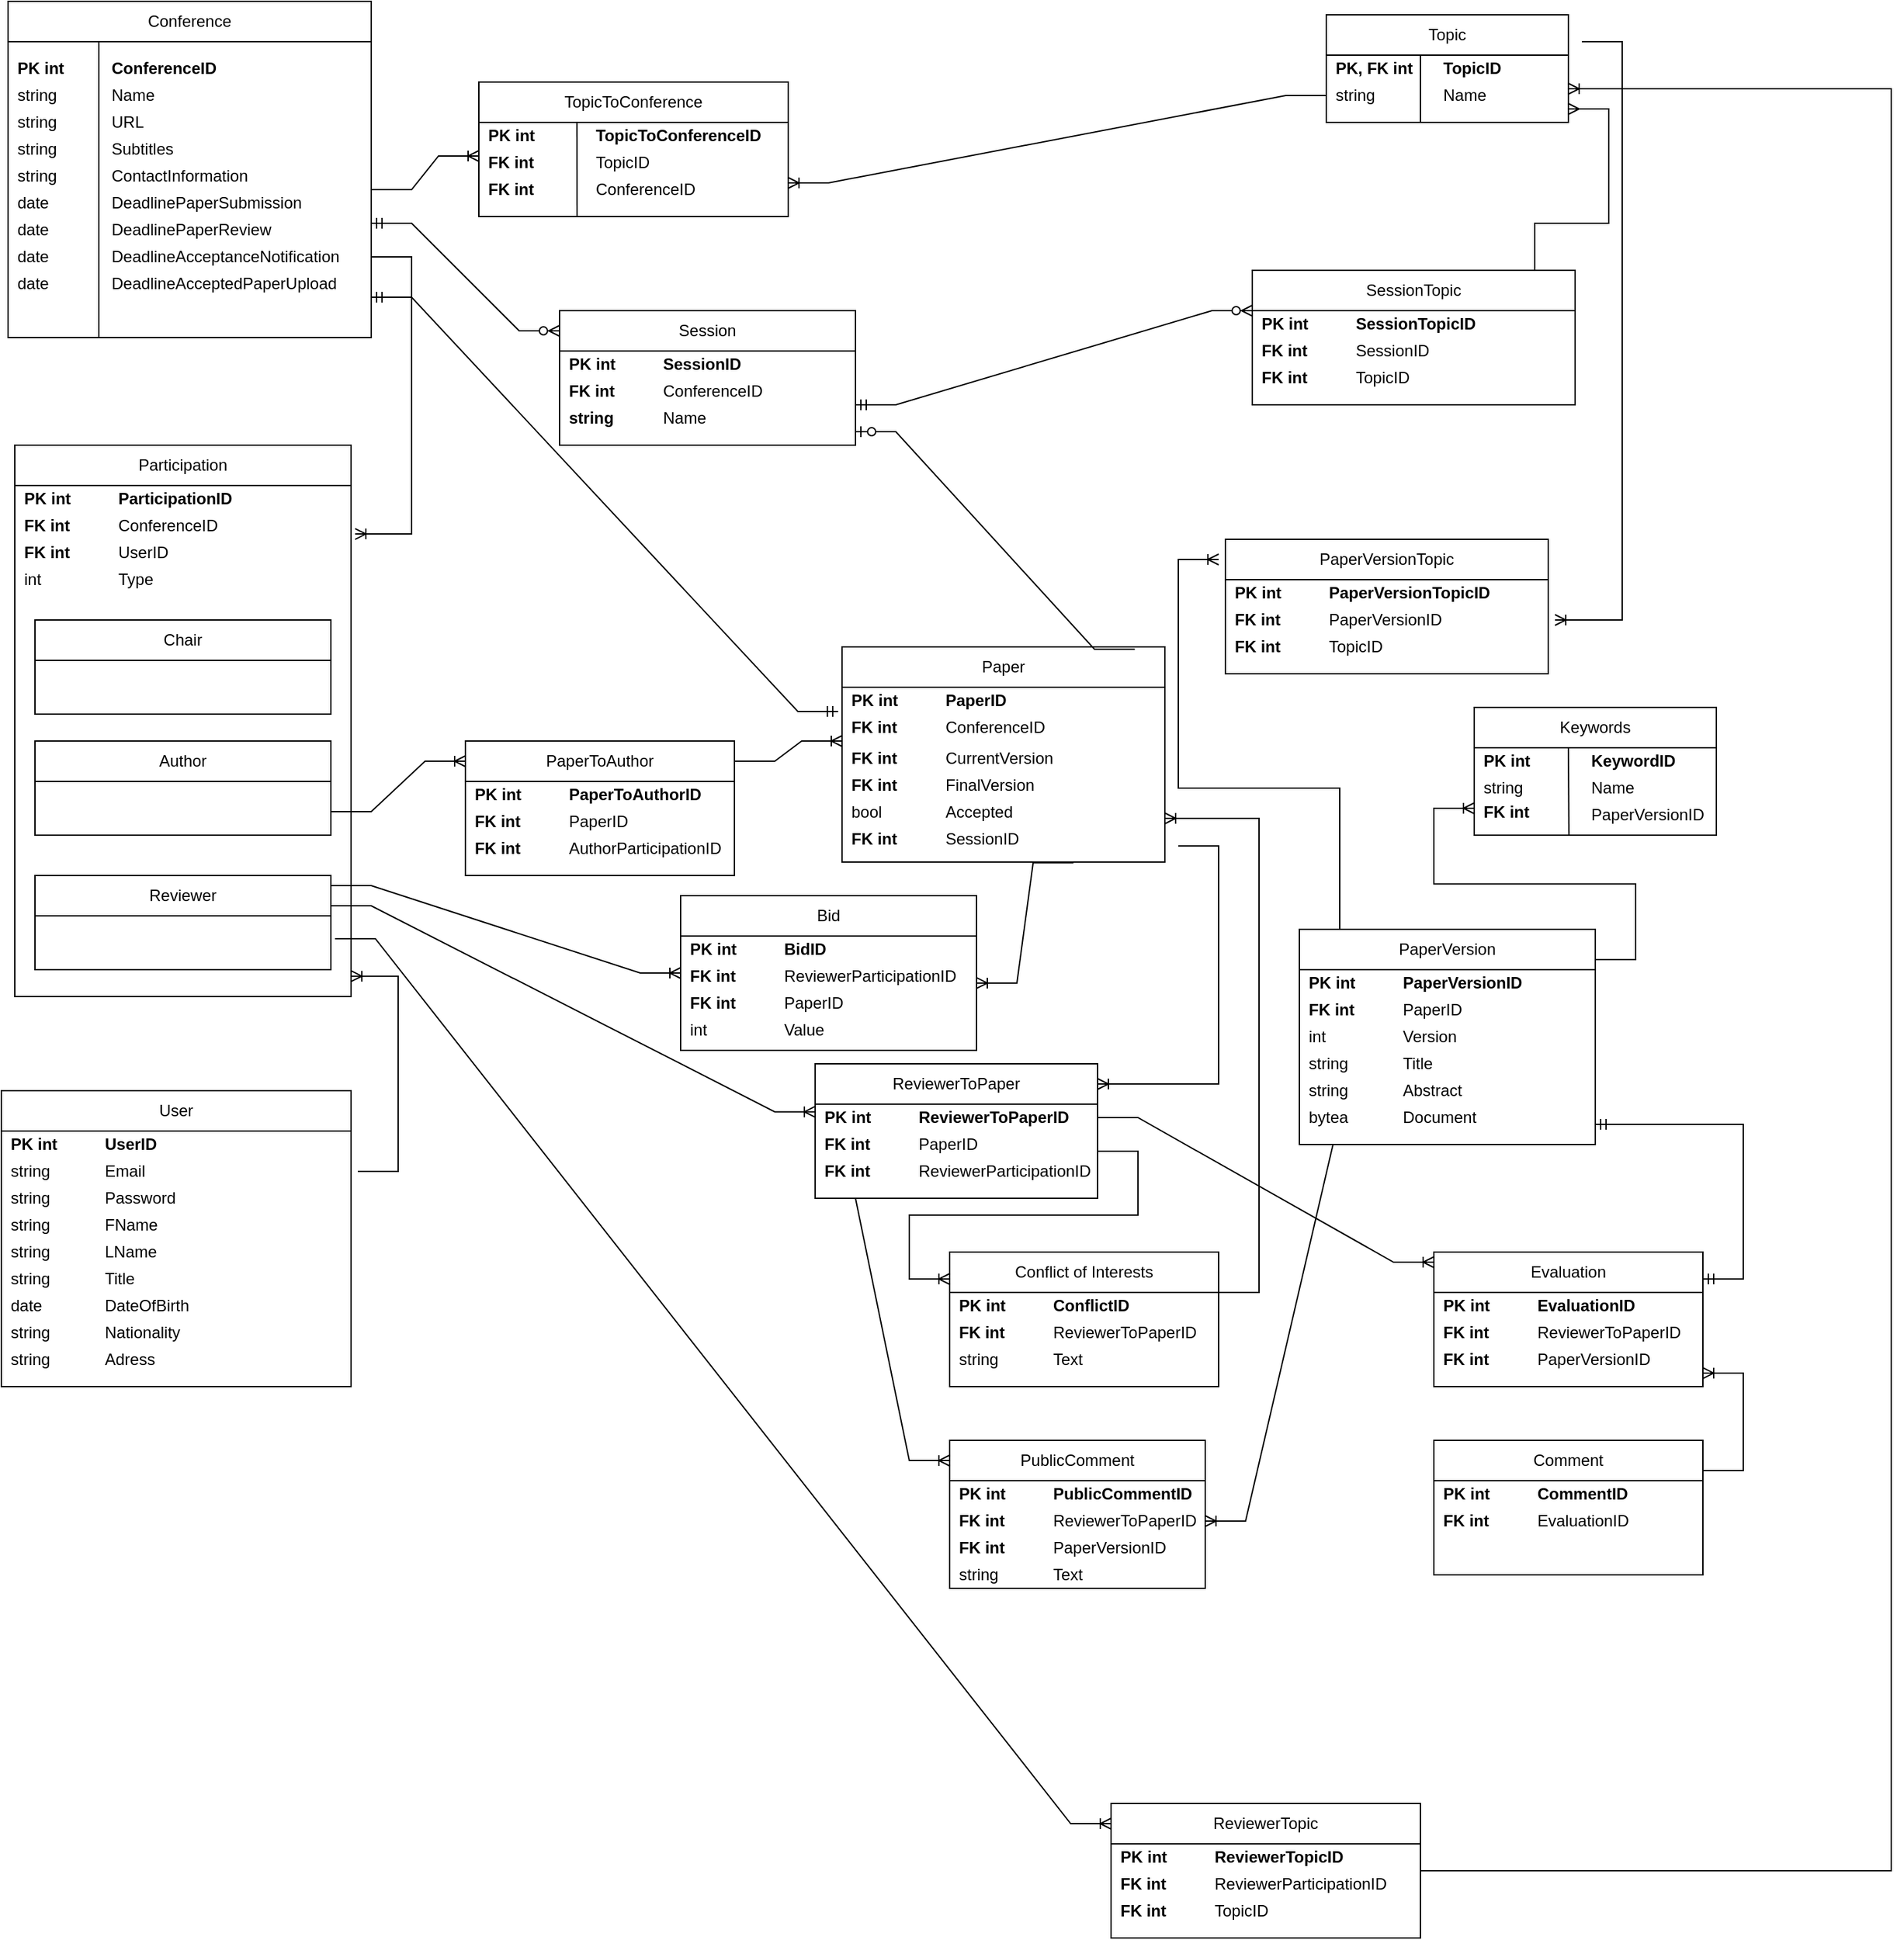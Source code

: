 <mxfile version="17.1.3" type="github">
  <diagram id="u2Ygboj-zfLdWeffpqkM" name="Page-1">
    <mxGraphModel dx="1778" dy="944" grid="1" gridSize="10" guides="1" tooltips="1" connect="1" arrows="1" fold="1" page="1" pageScale="1" pageWidth="850" pageHeight="1100" math="0" shadow="0">
      <root>
        <mxCell id="0" />
        <mxCell id="1" parent="0" />
        <mxCell id="QgBrxl4_QCWRq82KucZh-1" value="" style="rounded=0;whiteSpace=wrap;html=1;" vertex="1" parent="1">
          <mxGeometry x="20" y="30" width="270" height="250" as="geometry" />
        </mxCell>
        <mxCell id="QgBrxl4_QCWRq82KucZh-2" value="Conference" style="text;html=1;strokeColor=default;fillColor=none;align=center;verticalAlign=middle;whiteSpace=wrap;rounded=0;" vertex="1" parent="1">
          <mxGeometry x="20" y="30" width="270" height="30" as="geometry" />
        </mxCell>
        <mxCell id="QgBrxl4_QCWRq82KucZh-3" value="ConferenceID" style="text;html=1;strokeColor=none;fillColor=none;align=left;verticalAlign=middle;whiteSpace=wrap;rounded=0;spacingLeft=5;fontStyle=1" vertex="1" parent="1">
          <mxGeometry x="90" y="70" width="200" height="20" as="geometry" />
        </mxCell>
        <mxCell id="QgBrxl4_QCWRq82KucZh-5" value="Name" style="text;html=1;strokeColor=none;fillColor=none;align=left;verticalAlign=middle;whiteSpace=wrap;rounded=0;spacingLeft=5;" vertex="1" parent="1">
          <mxGeometry x="90" y="90" width="200" height="20" as="geometry" />
        </mxCell>
        <mxCell id="QgBrxl4_QCWRq82KucZh-6" value="URL" style="text;html=1;strokeColor=none;fillColor=none;align=left;verticalAlign=middle;whiteSpace=wrap;rounded=0;spacingLeft=5;" vertex="1" parent="1">
          <mxGeometry x="90" y="110" width="200" height="20" as="geometry" />
        </mxCell>
        <mxCell id="QgBrxl4_QCWRq82KucZh-7" value="Subtitles" style="text;html=1;strokeColor=none;fillColor=none;align=left;verticalAlign=middle;whiteSpace=wrap;rounded=0;spacingLeft=5;" vertex="1" parent="1">
          <mxGeometry x="90" y="130" width="200" height="20" as="geometry" />
        </mxCell>
        <mxCell id="QgBrxl4_QCWRq82KucZh-8" value="ContactInformation" style="text;html=1;strokeColor=none;fillColor=none;align=left;verticalAlign=middle;whiteSpace=wrap;rounded=0;spacingLeft=5;" vertex="1" parent="1">
          <mxGeometry x="90" y="150" width="200" height="20" as="geometry" />
        </mxCell>
        <mxCell id="QgBrxl4_QCWRq82KucZh-9" value="DeadlinePaperSubmission" style="text;html=1;strokeColor=none;fillColor=none;align=left;verticalAlign=middle;whiteSpace=wrap;rounded=0;spacingLeft=5;" vertex="1" parent="1">
          <mxGeometry x="90" y="170" width="200" height="20" as="geometry" />
        </mxCell>
        <mxCell id="QgBrxl4_QCWRq82KucZh-10" value="DeadlinePaperReview" style="text;html=1;strokeColor=none;fillColor=none;align=left;verticalAlign=middle;whiteSpace=wrap;rounded=0;spacingLeft=5;" vertex="1" parent="1">
          <mxGeometry x="90" y="190" width="200" height="20" as="geometry" />
        </mxCell>
        <mxCell id="QgBrxl4_QCWRq82KucZh-11" value="DeadlineAcceptanceNotification" style="text;html=1;strokeColor=none;fillColor=none;align=left;verticalAlign=middle;whiteSpace=wrap;rounded=0;spacingLeft=5;" vertex="1" parent="1">
          <mxGeometry x="90" y="210" width="200" height="20" as="geometry" />
        </mxCell>
        <mxCell id="QgBrxl4_QCWRq82KucZh-12" value="DeadlineAcceptedPaperUpload" style="text;html=1;strokeColor=none;fillColor=none;align=left;verticalAlign=middle;whiteSpace=wrap;rounded=0;spacingLeft=5;" vertex="1" parent="1">
          <mxGeometry x="90" y="230" width="200" height="20" as="geometry" />
        </mxCell>
        <mxCell id="QgBrxl4_QCWRq82KucZh-13" value="PK int" style="text;html=1;strokeColor=none;fillColor=none;align=left;verticalAlign=middle;whiteSpace=wrap;rounded=0;spacingLeft=5;fontStyle=1" vertex="1" parent="1">
          <mxGeometry x="20" y="70" width="70" height="20" as="geometry" />
        </mxCell>
        <mxCell id="QgBrxl4_QCWRq82KucZh-14" value="string" style="text;html=1;strokeColor=none;fillColor=none;align=left;verticalAlign=middle;whiteSpace=wrap;rounded=0;spacingLeft=5;" vertex="1" parent="1">
          <mxGeometry x="20" y="90" width="70" height="20" as="geometry" />
        </mxCell>
        <mxCell id="QgBrxl4_QCWRq82KucZh-15" value="string" style="text;html=1;strokeColor=none;fillColor=none;align=left;verticalAlign=middle;whiteSpace=wrap;rounded=0;spacingLeft=5;" vertex="1" parent="1">
          <mxGeometry x="20" y="110" width="70" height="20" as="geometry" />
        </mxCell>
        <mxCell id="QgBrxl4_QCWRq82KucZh-16" value="string" style="text;html=1;strokeColor=none;fillColor=none;align=left;verticalAlign=middle;whiteSpace=wrap;rounded=0;spacingLeft=5;" vertex="1" parent="1">
          <mxGeometry x="20" y="130" width="70" height="20" as="geometry" />
        </mxCell>
        <mxCell id="QgBrxl4_QCWRq82KucZh-17" value="string" style="text;html=1;strokeColor=none;fillColor=none;align=left;verticalAlign=middle;whiteSpace=wrap;rounded=0;spacingLeft=5;" vertex="1" parent="1">
          <mxGeometry x="20" y="150" width="70" height="20" as="geometry" />
        </mxCell>
        <mxCell id="QgBrxl4_QCWRq82KucZh-18" value="date" style="text;html=1;strokeColor=none;fillColor=none;align=left;verticalAlign=middle;whiteSpace=wrap;rounded=0;spacingLeft=5;" vertex="1" parent="1">
          <mxGeometry x="20" y="170" width="70" height="20" as="geometry" />
        </mxCell>
        <mxCell id="QgBrxl4_QCWRq82KucZh-19" value="date" style="text;html=1;strokeColor=none;fillColor=none;align=left;verticalAlign=middle;whiteSpace=wrap;rounded=0;spacingLeft=5;" vertex="1" parent="1">
          <mxGeometry x="20" y="190" width="70" height="20" as="geometry" />
        </mxCell>
        <mxCell id="QgBrxl4_QCWRq82KucZh-20" value="date" style="text;html=1;strokeColor=none;fillColor=none;align=left;verticalAlign=middle;whiteSpace=wrap;rounded=0;spacingLeft=5;" vertex="1" parent="1">
          <mxGeometry x="20" y="210" width="70" height="20" as="geometry" />
        </mxCell>
        <mxCell id="QgBrxl4_QCWRq82KucZh-21" value="date" style="text;html=1;strokeColor=none;fillColor=none;align=left;verticalAlign=middle;whiteSpace=wrap;rounded=0;spacingLeft=5;" vertex="1" parent="1">
          <mxGeometry x="20" y="230" width="70" height="20" as="geometry" />
        </mxCell>
        <mxCell id="QgBrxl4_QCWRq82KucZh-22" value="" style="endArrow=none;html=1;rounded=0;entryX=0.25;entryY=1;entryDx=0;entryDy=0;exitX=0.25;exitY=1;exitDx=0;exitDy=0;" edge="1" parent="1" source="QgBrxl4_QCWRq82KucZh-1" target="QgBrxl4_QCWRq82KucZh-2">
          <mxGeometry width="50" height="50" relative="1" as="geometry">
            <mxPoint x="400" y="360" as="sourcePoint" />
            <mxPoint x="450" y="310" as="targetPoint" />
          </mxGeometry>
        </mxCell>
        <mxCell id="QgBrxl4_QCWRq82KucZh-23" value="" style="rounded=0;whiteSpace=wrap;html=1;strokeColor=default;" vertex="1" parent="1">
          <mxGeometry x="1000" y="40" width="180" height="80" as="geometry" />
        </mxCell>
        <mxCell id="QgBrxl4_QCWRq82KucZh-24" value="Topic" style="text;html=1;strokeColor=default;fillColor=none;align=center;verticalAlign=middle;whiteSpace=wrap;rounded=0;" vertex="1" parent="1">
          <mxGeometry x="1000" y="40" width="180" height="30" as="geometry" />
        </mxCell>
        <mxCell id="QgBrxl4_QCWRq82KucZh-26" value="TopicID" style="text;html=1;strokeColor=none;fillColor=none;align=left;verticalAlign=middle;whiteSpace=wrap;rounded=0;spacingLeft=5;fontStyle=1" vertex="1" parent="1">
          <mxGeometry x="1080" y="70" width="100" height="20" as="geometry" />
        </mxCell>
        <mxCell id="QgBrxl4_QCWRq82KucZh-28" value="PK, FK int" style="text;html=1;strokeColor=none;fillColor=none;align=left;verticalAlign=middle;whiteSpace=wrap;rounded=0;spacingLeft=5;fontStyle=1" vertex="1" parent="1">
          <mxGeometry x="1000" y="70" width="70" height="20" as="geometry" />
        </mxCell>
        <mxCell id="QgBrxl4_QCWRq82KucZh-29" value="string" style="text;html=1;strokeColor=none;fillColor=none;align=left;verticalAlign=middle;whiteSpace=wrap;rounded=0;spacingLeft=5;fontStyle=0" vertex="1" parent="1">
          <mxGeometry x="1000" y="90" width="70" height="20" as="geometry" />
        </mxCell>
        <mxCell id="QgBrxl4_QCWRq82KucZh-31" value="Name" style="text;html=1;strokeColor=none;fillColor=none;align=left;verticalAlign=middle;whiteSpace=wrap;rounded=0;spacingLeft=5;fontStyle=0" vertex="1" parent="1">
          <mxGeometry x="1080" y="90" width="100" height="20" as="geometry" />
        </mxCell>
        <mxCell id="QgBrxl4_QCWRq82KucZh-32" value="" style="rounded=0;whiteSpace=wrap;html=1;strokeColor=default;" vertex="1" parent="1">
          <mxGeometry x="370" y="90" width="230" height="100" as="geometry" />
        </mxCell>
        <mxCell id="QgBrxl4_QCWRq82KucZh-33" value="TopicToConference" style="text;html=1;strokeColor=default;fillColor=none;align=center;verticalAlign=middle;whiteSpace=wrap;rounded=0;" vertex="1" parent="1">
          <mxGeometry x="370" y="90" width="230" height="30" as="geometry" />
        </mxCell>
        <mxCell id="QgBrxl4_QCWRq82KucZh-34" value="TopicToConferenceID" style="text;html=1;strokeColor=none;fillColor=none;align=left;verticalAlign=middle;whiteSpace=wrap;rounded=0;spacingLeft=5;fontStyle=1" vertex="1" parent="1">
          <mxGeometry x="450" y="120" width="110" height="20" as="geometry" />
        </mxCell>
        <mxCell id="QgBrxl4_QCWRq82KucZh-35" value="PK int" style="text;html=1;strokeColor=none;fillColor=none;align=left;verticalAlign=middle;whiteSpace=wrap;rounded=0;spacingLeft=5;fontStyle=1" vertex="1" parent="1">
          <mxGeometry x="370" y="120" width="70" height="20" as="geometry" />
        </mxCell>
        <mxCell id="QgBrxl4_QCWRq82KucZh-36" value="" style="endArrow=none;html=1;rounded=0;entryX=1;entryY=0;entryDx=0;entryDy=0;" edge="1" parent="1" target="QgBrxl4_QCWRq82KucZh-28">
          <mxGeometry width="50" height="50" relative="1" as="geometry">
            <mxPoint x="1070" y="120" as="sourcePoint" />
            <mxPoint x="820" y="290" as="targetPoint" />
          </mxGeometry>
        </mxCell>
        <mxCell id="QgBrxl4_QCWRq82KucZh-37" value="TopicID" style="text;html=1;strokeColor=none;fillColor=none;align=left;verticalAlign=middle;whiteSpace=wrap;rounded=0;spacingLeft=5;fontStyle=0" vertex="1" parent="1">
          <mxGeometry x="450" y="140" width="110" height="20" as="geometry" />
        </mxCell>
        <mxCell id="QgBrxl4_QCWRq82KucZh-38" value="FK int" style="text;html=1;strokeColor=none;fillColor=none;align=left;verticalAlign=middle;whiteSpace=wrap;rounded=0;spacingLeft=5;fontStyle=1" vertex="1" parent="1">
          <mxGeometry x="370" y="140" width="70" height="20" as="geometry" />
        </mxCell>
        <mxCell id="QgBrxl4_QCWRq82KucZh-39" value="ConferenceID" style="text;html=1;strokeColor=none;fillColor=none;align=left;verticalAlign=middle;whiteSpace=wrap;rounded=0;spacingLeft=5;fontStyle=0" vertex="1" parent="1">
          <mxGeometry x="450" y="160" width="110" height="20" as="geometry" />
        </mxCell>
        <mxCell id="QgBrxl4_QCWRq82KucZh-40" value="FK int" style="text;html=1;strokeColor=none;fillColor=none;align=left;verticalAlign=middle;whiteSpace=wrap;rounded=0;spacingLeft=5;fontStyle=1" vertex="1" parent="1">
          <mxGeometry x="370" y="160" width="70" height="20" as="geometry" />
        </mxCell>
        <mxCell id="QgBrxl4_QCWRq82KucZh-41" value="" style="edgeStyle=entityRelationEdgeStyle;fontSize=12;html=1;endArrow=ERoneToMany;rounded=0;exitX=1;exitY=0;exitDx=0;exitDy=0;entryX=0;entryY=0.25;entryDx=0;entryDy=0;" edge="1" parent="1" source="QgBrxl4_QCWRq82KucZh-9" target="QgBrxl4_QCWRq82KucZh-38">
          <mxGeometry width="100" height="100" relative="1" as="geometry">
            <mxPoint x="370" y="380" as="sourcePoint" />
            <mxPoint x="470" y="280" as="targetPoint" />
          </mxGeometry>
        </mxCell>
        <mxCell id="QgBrxl4_QCWRq82KucZh-42" value="" style="edgeStyle=entityRelationEdgeStyle;fontSize=12;html=1;endArrow=ERoneToMany;rounded=0;exitX=0;exitY=0.5;exitDx=0;exitDy=0;entryX=1;entryY=0.75;entryDx=0;entryDy=0;" edge="1" parent="1" source="QgBrxl4_QCWRq82KucZh-29" target="QgBrxl4_QCWRq82KucZh-32">
          <mxGeometry width="100" height="100" relative="1" as="geometry">
            <mxPoint x="370" y="380" as="sourcePoint" />
            <mxPoint x="470" y="280" as="targetPoint" />
          </mxGeometry>
        </mxCell>
        <mxCell id="QgBrxl4_QCWRq82KucZh-43" value="" style="endArrow=none;html=1;rounded=0;entryX=0.317;entryY=1;entryDx=0;entryDy=0;entryPerimeter=0;" edge="1" parent="1" target="QgBrxl4_QCWRq82KucZh-33">
          <mxGeometry width="50" height="50" relative="1" as="geometry">
            <mxPoint x="443" y="190" as="sourcePoint" />
            <mxPoint x="450" y="310" as="targetPoint" />
          </mxGeometry>
        </mxCell>
        <mxCell id="QgBrxl4_QCWRq82KucZh-44" value="" style="rounded=0;whiteSpace=wrap;html=1;strokeColor=default;" vertex="1" parent="1">
          <mxGeometry x="15" y="840" width="260" height="220" as="geometry" />
        </mxCell>
        <mxCell id="QgBrxl4_QCWRq82KucZh-45" value="User" style="text;html=1;strokeColor=default;fillColor=none;align=center;verticalAlign=middle;whiteSpace=wrap;rounded=0;" vertex="1" parent="1">
          <mxGeometry x="15" y="840" width="260" height="30" as="geometry" />
        </mxCell>
        <mxCell id="QgBrxl4_QCWRq82KucZh-48" value="UserID" style="text;html=1;strokeColor=none;fillColor=none;align=left;verticalAlign=middle;whiteSpace=wrap;rounded=0;spacingLeft=5;fontStyle=1" vertex="1" parent="1">
          <mxGeometry x="85" y="870" width="190" height="20" as="geometry" />
        </mxCell>
        <mxCell id="QgBrxl4_QCWRq82KucZh-49" value="PK int" style="text;html=1;strokeColor=none;fillColor=none;align=left;verticalAlign=middle;whiteSpace=wrap;rounded=0;spacingLeft=5;fontStyle=1" vertex="1" parent="1">
          <mxGeometry x="15" y="870" width="70" height="20" as="geometry" />
        </mxCell>
        <mxCell id="QgBrxl4_QCWRq82KucZh-50" value="FName" style="text;html=1;strokeColor=none;fillColor=none;align=left;verticalAlign=middle;whiteSpace=wrap;rounded=0;spacingLeft=5;fontStyle=0" vertex="1" parent="1">
          <mxGeometry x="85" y="930" width="190" height="20" as="geometry" />
        </mxCell>
        <mxCell id="QgBrxl4_QCWRq82KucZh-51" value="string" style="text;html=1;strokeColor=none;fillColor=none;align=left;verticalAlign=middle;whiteSpace=wrap;rounded=0;spacingLeft=5;fontStyle=0" vertex="1" parent="1">
          <mxGeometry x="15" y="930" width="70" height="20" as="geometry" />
        </mxCell>
        <mxCell id="QgBrxl4_QCWRq82KucZh-52" value="LName" style="text;html=1;strokeColor=none;fillColor=none;align=left;verticalAlign=middle;whiteSpace=wrap;rounded=0;spacingLeft=5;fontStyle=0" vertex="1" parent="1">
          <mxGeometry x="85" y="950" width="190" height="20" as="geometry" />
        </mxCell>
        <mxCell id="QgBrxl4_QCWRq82KucZh-53" value="string" style="text;html=1;strokeColor=none;fillColor=none;align=left;verticalAlign=middle;whiteSpace=wrap;rounded=0;spacingLeft=5;fontStyle=0" vertex="1" parent="1">
          <mxGeometry x="15" y="950" width="70" height="20" as="geometry" />
        </mxCell>
        <mxCell id="QgBrxl4_QCWRq82KucZh-54" value="Title" style="text;html=1;strokeColor=none;fillColor=none;align=left;verticalAlign=middle;whiteSpace=wrap;rounded=0;spacingLeft=5;fontStyle=0" vertex="1" parent="1">
          <mxGeometry x="85" y="970" width="190" height="20" as="geometry" />
        </mxCell>
        <mxCell id="QgBrxl4_QCWRq82KucZh-55" value="string" style="text;html=1;strokeColor=none;fillColor=none;align=left;verticalAlign=middle;whiteSpace=wrap;rounded=0;spacingLeft=5;fontStyle=0" vertex="1" parent="1">
          <mxGeometry x="15" y="970" width="70" height="20" as="geometry" />
        </mxCell>
        <mxCell id="QgBrxl4_QCWRq82KucZh-56" value="DateOfBirth" style="text;html=1;strokeColor=none;fillColor=none;align=left;verticalAlign=middle;whiteSpace=wrap;rounded=0;spacingLeft=5;fontStyle=0" vertex="1" parent="1">
          <mxGeometry x="85" y="990" width="190" height="20" as="geometry" />
        </mxCell>
        <mxCell id="QgBrxl4_QCWRq82KucZh-57" value="date" style="text;html=1;strokeColor=none;fillColor=none;align=left;verticalAlign=middle;whiteSpace=wrap;rounded=0;spacingLeft=5;fontStyle=0" vertex="1" parent="1">
          <mxGeometry x="15" y="990" width="70" height="20" as="geometry" />
        </mxCell>
        <mxCell id="QgBrxl4_QCWRq82KucZh-59" value="Nationality" style="text;html=1;strokeColor=none;fillColor=none;align=left;verticalAlign=middle;whiteSpace=wrap;rounded=0;spacingLeft=5;fontStyle=0" vertex="1" parent="1">
          <mxGeometry x="85" y="1010" width="190" height="20" as="geometry" />
        </mxCell>
        <mxCell id="QgBrxl4_QCWRq82KucZh-60" value="string" style="text;html=1;strokeColor=none;fillColor=none;align=left;verticalAlign=middle;whiteSpace=wrap;rounded=0;spacingLeft=5;fontStyle=0" vertex="1" parent="1">
          <mxGeometry x="15" y="1010" width="70" height="20" as="geometry" />
        </mxCell>
        <mxCell id="QgBrxl4_QCWRq82KucZh-61" value="Adress" style="text;html=1;strokeColor=none;fillColor=none;align=left;verticalAlign=middle;whiteSpace=wrap;rounded=0;spacingLeft=5;fontStyle=0" vertex="1" parent="1">
          <mxGeometry x="85" y="1030" width="190" height="20" as="geometry" />
        </mxCell>
        <mxCell id="QgBrxl4_QCWRq82KucZh-62" value="string" style="text;html=1;strokeColor=none;fillColor=none;align=left;verticalAlign=middle;whiteSpace=wrap;rounded=0;spacingLeft=5;fontStyle=0" vertex="1" parent="1">
          <mxGeometry x="15" y="1030" width="70" height="20" as="geometry" />
        </mxCell>
        <mxCell id="QgBrxl4_QCWRq82KucZh-76" value="Password" style="text;html=1;strokeColor=none;fillColor=none;align=left;verticalAlign=middle;whiteSpace=wrap;rounded=0;spacingLeft=5;fontStyle=0" vertex="1" parent="1">
          <mxGeometry x="85" y="910" width="190" height="20" as="geometry" />
        </mxCell>
        <mxCell id="QgBrxl4_QCWRq82KucZh-77" value="string" style="text;html=1;strokeColor=none;fillColor=none;align=left;verticalAlign=middle;whiteSpace=wrap;rounded=0;spacingLeft=5;fontStyle=0" vertex="1" parent="1">
          <mxGeometry x="15" y="910" width="70" height="20" as="geometry" />
        </mxCell>
        <mxCell id="QgBrxl4_QCWRq82KucZh-78" value="Email" style="text;html=1;strokeColor=none;fillColor=none;align=left;verticalAlign=middle;whiteSpace=wrap;rounded=0;spacingLeft=5;fontStyle=0" vertex="1" parent="1">
          <mxGeometry x="85" y="890" width="190" height="20" as="geometry" />
        </mxCell>
        <mxCell id="QgBrxl4_QCWRq82KucZh-79" value="string" style="text;html=1;strokeColor=none;fillColor=none;align=left;verticalAlign=middle;whiteSpace=wrap;rounded=0;spacingLeft=5;fontStyle=0" vertex="1" parent="1">
          <mxGeometry x="15" y="890" width="70" height="20" as="geometry" />
        </mxCell>
        <mxCell id="QgBrxl4_QCWRq82KucZh-80" value="" style="rounded=0;whiteSpace=wrap;html=1;strokeColor=default;" vertex="1" parent="1">
          <mxGeometry x="25" y="360" width="250" height="410" as="geometry" />
        </mxCell>
        <mxCell id="QgBrxl4_QCWRq82KucZh-81" value="Participation" style="text;html=1;strokeColor=default;fillColor=none;align=center;verticalAlign=middle;whiteSpace=wrap;rounded=0;" vertex="1" parent="1">
          <mxGeometry x="25" y="360" width="250" height="30" as="geometry" />
        </mxCell>
        <mxCell id="QgBrxl4_QCWRq82KucZh-84" value="" style="edgeStyle=entityRelationEdgeStyle;fontSize=12;html=1;endArrow=ERoneToMany;rounded=0;strokeColor=default;entryX=1.012;entryY=0.161;entryDx=0;entryDy=0;entryPerimeter=0;" edge="1" parent="1" source="QgBrxl4_QCWRq82KucZh-11" target="QgBrxl4_QCWRq82KucZh-80">
          <mxGeometry width="100" height="100" relative="1" as="geometry">
            <mxPoint x="350" y="250" as="sourcePoint" />
            <mxPoint x="205" y="170" as="targetPoint" />
          </mxGeometry>
        </mxCell>
        <mxCell id="QgBrxl4_QCWRq82KucZh-86" value="ParticipationID" style="text;html=1;strokeColor=none;fillColor=none;align=left;verticalAlign=middle;whiteSpace=wrap;rounded=0;spacingLeft=5;fontStyle=1" vertex="1" parent="1">
          <mxGeometry x="95" y="390" width="175" height="20" as="geometry" />
        </mxCell>
        <mxCell id="QgBrxl4_QCWRq82KucZh-87" value="PK int" style="text;html=1;strokeColor=none;fillColor=none;align=left;verticalAlign=middle;whiteSpace=wrap;rounded=0;spacingLeft=5;fontStyle=1" vertex="1" parent="1">
          <mxGeometry x="25" y="390" width="70" height="20" as="geometry" />
        </mxCell>
        <mxCell id="QgBrxl4_QCWRq82KucZh-88" value="ConferenceID" style="text;html=1;strokeColor=none;fillColor=none;align=left;verticalAlign=middle;whiteSpace=wrap;rounded=0;spacingLeft=5;fontStyle=0" vertex="1" parent="1">
          <mxGeometry x="95" y="410" width="190" height="20" as="geometry" />
        </mxCell>
        <mxCell id="QgBrxl4_QCWRq82KucZh-89" value="FK int" style="text;html=1;strokeColor=none;fillColor=none;align=left;verticalAlign=middle;whiteSpace=wrap;rounded=0;spacingLeft=5;fontStyle=1" vertex="1" parent="1">
          <mxGeometry x="25" y="410" width="70" height="20" as="geometry" />
        </mxCell>
        <mxCell id="QgBrxl4_QCWRq82KucZh-92" value="UserID" style="text;html=1;strokeColor=none;fillColor=none;align=left;verticalAlign=middle;whiteSpace=wrap;rounded=0;spacingLeft=5;fontStyle=0" vertex="1" parent="1">
          <mxGeometry x="95" y="430" width="190" height="20" as="geometry" />
        </mxCell>
        <mxCell id="QgBrxl4_QCWRq82KucZh-93" value="FK int" style="text;html=1;strokeColor=none;fillColor=none;align=left;verticalAlign=middle;whiteSpace=wrap;rounded=0;spacingLeft=5;fontStyle=1" vertex="1" parent="1">
          <mxGeometry x="25" y="430" width="70" height="20" as="geometry" />
        </mxCell>
        <mxCell id="QgBrxl4_QCWRq82KucZh-95" value="" style="edgeStyle=entityRelationEdgeStyle;fontSize=12;html=1;endArrow=ERoneToMany;rounded=0;strokeColor=default;entryX=1;entryY=0.963;entryDx=0;entryDy=0;entryPerimeter=0;" edge="1" parent="1" target="QgBrxl4_QCWRq82KucZh-80">
          <mxGeometry width="100" height="100" relative="1" as="geometry">
            <mxPoint x="280" y="900" as="sourcePoint" />
            <mxPoint x="500" y="730" as="targetPoint" />
          </mxGeometry>
        </mxCell>
        <mxCell id="QgBrxl4_QCWRq82KucZh-96" value="Type" style="text;html=1;strokeColor=none;fillColor=none;align=left;verticalAlign=middle;whiteSpace=wrap;rounded=0;spacingLeft=5;fontStyle=0" vertex="1" parent="1">
          <mxGeometry x="95" y="450" width="190" height="20" as="geometry" />
        </mxCell>
        <mxCell id="QgBrxl4_QCWRq82KucZh-97" value="int" style="text;html=1;strokeColor=none;fillColor=none;align=left;verticalAlign=middle;whiteSpace=wrap;rounded=0;spacingLeft=5;fontStyle=0" vertex="1" parent="1">
          <mxGeometry x="25" y="450" width="70" height="20" as="geometry" />
        </mxCell>
        <mxCell id="QgBrxl4_QCWRq82KucZh-98" value="" style="rounded=0;whiteSpace=wrap;html=1;strokeColor=default;" vertex="1" parent="1">
          <mxGeometry x="40" y="490" width="220" height="70" as="geometry" />
        </mxCell>
        <mxCell id="QgBrxl4_QCWRq82KucZh-99" value="Chair" style="text;html=1;strokeColor=default;fillColor=none;align=center;verticalAlign=middle;whiteSpace=wrap;rounded=0;" vertex="1" parent="1">
          <mxGeometry x="40" y="490" width="220" height="30" as="geometry" />
        </mxCell>
        <mxCell id="QgBrxl4_QCWRq82KucZh-102" value="" style="rounded=0;whiteSpace=wrap;html=1;strokeColor=default;" vertex="1" parent="1">
          <mxGeometry x="40" y="580" width="220" height="70" as="geometry" />
        </mxCell>
        <mxCell id="QgBrxl4_QCWRq82KucZh-103" value="Author" style="text;html=1;strokeColor=default;fillColor=none;align=center;verticalAlign=middle;whiteSpace=wrap;rounded=0;" vertex="1" parent="1">
          <mxGeometry x="40" y="580" width="220" height="30" as="geometry" />
        </mxCell>
        <mxCell id="QgBrxl4_QCWRq82KucZh-104" value="" style="rounded=0;whiteSpace=wrap;html=1;strokeColor=default;" vertex="1" parent="1">
          <mxGeometry x="40" y="680" width="220" height="70" as="geometry" />
        </mxCell>
        <mxCell id="QgBrxl4_QCWRq82KucZh-105" value="Reviewer" style="text;html=1;strokeColor=default;fillColor=none;align=center;verticalAlign=middle;whiteSpace=wrap;rounded=0;" vertex="1" parent="1">
          <mxGeometry x="40" y="680" width="220" height="30" as="geometry" />
        </mxCell>
        <mxCell id="QgBrxl4_QCWRq82KucZh-106" value="" style="rounded=0;whiteSpace=wrap;html=1;strokeColor=default;" vertex="1" parent="1">
          <mxGeometry x="840" y="1370" width="230" height="100" as="geometry" />
        </mxCell>
        <mxCell id="QgBrxl4_QCWRq82KucZh-107" value="ReviewerTopic" style="text;html=1;strokeColor=default;fillColor=none;align=center;verticalAlign=middle;whiteSpace=wrap;rounded=0;" vertex="1" parent="1">
          <mxGeometry x="840" y="1370" width="230" height="30" as="geometry" />
        </mxCell>
        <mxCell id="QgBrxl4_QCWRq82KucZh-108" value="ReviewerTopicID" style="text;html=1;strokeColor=none;fillColor=none;align=left;verticalAlign=middle;whiteSpace=wrap;rounded=0;spacingLeft=5;fontStyle=1" vertex="1" parent="1">
          <mxGeometry x="910" y="1400" width="150" height="20" as="geometry" />
        </mxCell>
        <mxCell id="QgBrxl4_QCWRq82KucZh-109" value="PK int" style="text;html=1;strokeColor=none;fillColor=none;align=left;verticalAlign=middle;whiteSpace=wrap;rounded=0;spacingLeft=5;fontStyle=1" vertex="1" parent="1">
          <mxGeometry x="840" y="1400" width="70" height="20" as="geometry" />
        </mxCell>
        <mxCell id="QgBrxl4_QCWRq82KucZh-110" value="ReviewerParticipationID" style="text;html=1;strokeColor=none;fillColor=none;align=left;verticalAlign=middle;whiteSpace=wrap;rounded=0;spacingLeft=5;fontStyle=0" vertex="1" parent="1">
          <mxGeometry x="910" y="1420" width="150" height="20" as="geometry" />
        </mxCell>
        <mxCell id="QgBrxl4_QCWRq82KucZh-111" value="FK int" style="text;html=1;strokeColor=none;fillColor=none;align=left;verticalAlign=middle;whiteSpace=wrap;rounded=0;spacingLeft=5;fontStyle=1" vertex="1" parent="1">
          <mxGeometry x="840" y="1420" width="70" height="20" as="geometry" />
        </mxCell>
        <mxCell id="QgBrxl4_QCWRq82KucZh-112" value="TopicID" style="text;html=1;strokeColor=none;fillColor=none;align=left;verticalAlign=middle;whiteSpace=wrap;rounded=0;spacingLeft=5;fontStyle=0" vertex="1" parent="1">
          <mxGeometry x="910" y="1440" width="150" height="20" as="geometry" />
        </mxCell>
        <mxCell id="QgBrxl4_QCWRq82KucZh-113" value="FK int" style="text;html=1;strokeColor=none;fillColor=none;align=left;verticalAlign=middle;whiteSpace=wrap;rounded=0;spacingLeft=5;fontStyle=1" vertex="1" parent="1">
          <mxGeometry x="840" y="1440" width="70" height="20" as="geometry" />
        </mxCell>
        <mxCell id="QgBrxl4_QCWRq82KucZh-114" value="" style="edgeStyle=entityRelationEdgeStyle;fontSize=12;html=1;endArrow=ERoneToMany;rounded=0;strokeColor=default;entryX=1;entryY=0.25;entryDx=0;entryDy=0;" edge="1" parent="1" target="QgBrxl4_QCWRq82KucZh-31">
          <mxGeometry width="100" height="100" relative="1" as="geometry">
            <mxPoint x="1390" y="1420" as="sourcePoint" />
            <mxPoint x="450" y="420" as="targetPoint" />
          </mxGeometry>
        </mxCell>
        <mxCell id="QgBrxl4_QCWRq82KucZh-115" value="" style="edgeStyle=entityRelationEdgeStyle;fontSize=12;html=1;endArrow=ERoneToMany;rounded=0;strokeColor=default;exitX=1.014;exitY=0.671;exitDx=0;exitDy=0;entryX=0;entryY=0.5;entryDx=0;entryDy=0;exitPerimeter=0;" edge="1" parent="1" source="QgBrxl4_QCWRq82KucZh-104" target="QgBrxl4_QCWRq82KucZh-107">
          <mxGeometry width="100" height="100" relative="1" as="geometry">
            <mxPoint x="430" y="740" as="sourcePoint" />
            <mxPoint x="530" y="640" as="targetPoint" />
          </mxGeometry>
        </mxCell>
        <mxCell id="QgBrxl4_QCWRq82KucZh-116" value="" style="rounded=0;whiteSpace=wrap;html=1;strokeColor=default;" vertex="1" parent="1">
          <mxGeometry x="640" y="510" width="240" height="160" as="geometry" />
        </mxCell>
        <mxCell id="QgBrxl4_QCWRq82KucZh-117" value="Paper" style="text;html=1;strokeColor=default;fillColor=none;align=center;verticalAlign=middle;whiteSpace=wrap;rounded=0;" vertex="1" parent="1">
          <mxGeometry x="640" y="510" width="240" height="30" as="geometry" />
        </mxCell>
        <mxCell id="QgBrxl4_QCWRq82KucZh-118" value="PaperID" style="text;html=1;strokeColor=none;fillColor=none;align=left;verticalAlign=middle;whiteSpace=wrap;rounded=0;spacingLeft=5;fontStyle=1" vertex="1" parent="1">
          <mxGeometry x="710" y="540" width="170" height="20" as="geometry" />
        </mxCell>
        <mxCell id="QgBrxl4_QCWRq82KucZh-119" value="PK int" style="text;html=1;strokeColor=none;fillColor=none;align=left;verticalAlign=middle;whiteSpace=wrap;rounded=0;spacingLeft=5;fontStyle=1" vertex="1" parent="1">
          <mxGeometry x="640" y="540" width="70" height="20" as="geometry" />
        </mxCell>
        <mxCell id="QgBrxl4_QCWRq82KucZh-121" value="" style="rounded=0;whiteSpace=wrap;html=1;strokeColor=default;" vertex="1" parent="1">
          <mxGeometry x="925" y="430" width="240" height="100" as="geometry" />
        </mxCell>
        <mxCell id="QgBrxl4_QCWRq82KucZh-122" value="PaperVersionTopic" style="text;html=1;strokeColor=default;fillColor=none;align=center;verticalAlign=middle;whiteSpace=wrap;rounded=0;" vertex="1" parent="1">
          <mxGeometry x="925" y="430" width="240" height="30" as="geometry" />
        </mxCell>
        <mxCell id="QgBrxl4_QCWRq82KucZh-123" value="PaperVersionTopicID" style="text;html=1;strokeColor=none;fillColor=none;align=left;verticalAlign=middle;whiteSpace=wrap;rounded=0;spacingLeft=5;fontStyle=1" vertex="1" parent="1">
          <mxGeometry x="995" y="460" width="150" height="20" as="geometry" />
        </mxCell>
        <mxCell id="QgBrxl4_QCWRq82KucZh-124" value="PK int" style="text;html=1;strokeColor=none;fillColor=none;align=left;verticalAlign=middle;whiteSpace=wrap;rounded=0;spacingLeft=5;fontStyle=1" vertex="1" parent="1">
          <mxGeometry x="925" y="460" width="70" height="20" as="geometry" />
        </mxCell>
        <mxCell id="QgBrxl4_QCWRq82KucZh-125" value="PaperVersionID" style="text;html=1;strokeColor=none;fillColor=none;align=left;verticalAlign=middle;whiteSpace=wrap;rounded=0;spacingLeft=5;fontStyle=0" vertex="1" parent="1">
          <mxGeometry x="995" y="480" width="150" height="20" as="geometry" />
        </mxCell>
        <mxCell id="QgBrxl4_QCWRq82KucZh-126" value="FK int" style="text;html=1;strokeColor=none;fillColor=none;align=left;verticalAlign=middle;whiteSpace=wrap;rounded=0;spacingLeft=5;fontStyle=1" vertex="1" parent="1">
          <mxGeometry x="925" y="480" width="70" height="20" as="geometry" />
        </mxCell>
        <mxCell id="QgBrxl4_QCWRq82KucZh-127" value="TopicID" style="text;html=1;strokeColor=none;fillColor=none;align=left;verticalAlign=middle;whiteSpace=wrap;rounded=0;spacingLeft=5;fontStyle=0" vertex="1" parent="1">
          <mxGeometry x="995" y="500" width="150" height="20" as="geometry" />
        </mxCell>
        <mxCell id="QgBrxl4_QCWRq82KucZh-128" value="FK int" style="text;html=1;strokeColor=none;fillColor=none;align=left;verticalAlign=middle;whiteSpace=wrap;rounded=0;spacingLeft=5;fontStyle=1" vertex="1" parent="1">
          <mxGeometry x="925" y="500" width="70" height="20" as="geometry" />
        </mxCell>
        <mxCell id="QgBrxl4_QCWRq82KucZh-129" value="" style="edgeStyle=entityRelationEdgeStyle;fontSize=12;html=1;endArrow=ERoneToMany;rounded=0;strokeColor=default;exitX=0;exitY=0.75;exitDx=0;exitDy=0;" edge="1" parent="1" source="QgBrxl4_QCWRq82KucZh-189">
          <mxGeometry width="100" height="100" relative="1" as="geometry">
            <mxPoint x="640" y="675" as="sourcePoint" />
            <mxPoint x="920" y="445" as="targetPoint" />
          </mxGeometry>
        </mxCell>
        <mxCell id="QgBrxl4_QCWRq82KucZh-130" value="" style="edgeStyle=entityRelationEdgeStyle;fontSize=12;html=1;endArrow=ERmany;rounded=0;strokeColor=default;entryX=1;entryY=1;entryDx=0;entryDy=0;exitX=1;exitY=0.5;exitDx=0;exitDy=0;" edge="1" parent="1" source="QgBrxl4_QCWRq82KucZh-141" target="QgBrxl4_QCWRq82KucZh-31">
          <mxGeometry width="100" height="100" relative="1" as="geometry">
            <mxPoint x="940" y="270" as="sourcePoint" />
            <mxPoint x="860" y="170" as="targetPoint" />
          </mxGeometry>
        </mxCell>
        <mxCell id="QgBrxl4_QCWRq82KucZh-131" value="" style="rounded=0;whiteSpace=wrap;html=1;strokeColor=default;" vertex="1" parent="1">
          <mxGeometry x="430" y="260" width="220" height="100" as="geometry" />
        </mxCell>
        <mxCell id="QgBrxl4_QCWRq82KucZh-132" value="Session" style="text;html=1;strokeColor=default;fillColor=none;align=center;verticalAlign=middle;whiteSpace=wrap;rounded=0;" vertex="1" parent="1">
          <mxGeometry x="430" y="260" width="220" height="30" as="geometry" />
        </mxCell>
        <mxCell id="QgBrxl4_QCWRq82KucZh-133" value="SessionID" style="text;html=1;strokeColor=none;fillColor=none;align=left;verticalAlign=middle;whiteSpace=wrap;rounded=0;spacingLeft=5;fontStyle=1" vertex="1" parent="1">
          <mxGeometry x="500" y="290" width="150" height="20" as="geometry" />
        </mxCell>
        <mxCell id="QgBrxl4_QCWRq82KucZh-134" value="PK int" style="text;html=1;strokeColor=none;fillColor=none;align=left;verticalAlign=middle;whiteSpace=wrap;rounded=0;spacingLeft=5;fontStyle=1" vertex="1" parent="1">
          <mxGeometry x="430" y="290" width="70" height="20" as="geometry" />
        </mxCell>
        <mxCell id="QgBrxl4_QCWRq82KucZh-135" value="ConferenceID" style="text;html=1;strokeColor=none;fillColor=none;align=left;verticalAlign=middle;whiteSpace=wrap;rounded=0;spacingLeft=5;fontStyle=0" vertex="1" parent="1">
          <mxGeometry x="500" y="310" width="150" height="20" as="geometry" />
        </mxCell>
        <mxCell id="QgBrxl4_QCWRq82KucZh-136" value="FK int" style="text;html=1;strokeColor=none;fillColor=none;align=left;verticalAlign=middle;whiteSpace=wrap;rounded=0;spacingLeft=5;fontStyle=1" vertex="1" parent="1">
          <mxGeometry x="430" y="310" width="70" height="20" as="geometry" />
        </mxCell>
        <mxCell id="QgBrxl4_QCWRq82KucZh-137" value="Name" style="text;html=1;strokeColor=none;fillColor=none;align=left;verticalAlign=middle;whiteSpace=wrap;rounded=0;spacingLeft=5;fontStyle=0" vertex="1" parent="1">
          <mxGeometry x="500" y="330" width="150" height="20" as="geometry" />
        </mxCell>
        <mxCell id="QgBrxl4_QCWRq82KucZh-138" value="string" style="text;html=1;strokeColor=none;fillColor=none;align=left;verticalAlign=middle;whiteSpace=wrap;rounded=0;spacingLeft=5;fontStyle=1" vertex="1" parent="1">
          <mxGeometry x="430" y="330" width="70" height="20" as="geometry" />
        </mxCell>
        <mxCell id="QgBrxl4_QCWRq82KucZh-139" value="" style="edgeStyle=entityRelationEdgeStyle;fontSize=12;html=1;endArrow=ERzeroToMany;startArrow=ERmandOne;rounded=0;strokeColor=default;exitX=1;exitY=0.25;exitDx=0;exitDy=0;entryX=0;entryY=0.5;entryDx=0;entryDy=0;" edge="1" parent="1" source="QgBrxl4_QCWRq82KucZh-10" target="QgBrxl4_QCWRq82KucZh-132">
          <mxGeometry width="100" height="100" relative="1" as="geometry">
            <mxPoint x="400" y="470" as="sourcePoint" />
            <mxPoint x="500" y="370" as="targetPoint" />
          </mxGeometry>
        </mxCell>
        <mxCell id="QgBrxl4_QCWRq82KucZh-141" value="" style="rounded=0;whiteSpace=wrap;html=1;strokeColor=default;" vertex="1" parent="1">
          <mxGeometry x="945" y="230" width="240" height="100" as="geometry" />
        </mxCell>
        <mxCell id="QgBrxl4_QCWRq82KucZh-142" value="SessionTopic" style="text;html=1;strokeColor=default;fillColor=none;align=center;verticalAlign=middle;whiteSpace=wrap;rounded=0;" vertex="1" parent="1">
          <mxGeometry x="945" y="230" width="240" height="30" as="geometry" />
        </mxCell>
        <mxCell id="QgBrxl4_QCWRq82KucZh-143" value="SessionTopicID" style="text;html=1;strokeColor=none;fillColor=none;align=left;verticalAlign=middle;whiteSpace=wrap;rounded=0;spacingLeft=5;fontStyle=1" vertex="1" parent="1">
          <mxGeometry x="1015" y="260" width="150" height="20" as="geometry" />
        </mxCell>
        <mxCell id="QgBrxl4_QCWRq82KucZh-144" value="PK int" style="text;html=1;strokeColor=none;fillColor=none;align=left;verticalAlign=middle;whiteSpace=wrap;rounded=0;spacingLeft=5;fontStyle=1" vertex="1" parent="1">
          <mxGeometry x="945" y="260" width="70" height="20" as="geometry" />
        </mxCell>
        <mxCell id="QgBrxl4_QCWRq82KucZh-145" value="SessionID" style="text;html=1;strokeColor=none;fillColor=none;align=left;verticalAlign=middle;whiteSpace=wrap;rounded=0;spacingLeft=5;fontStyle=0" vertex="1" parent="1">
          <mxGeometry x="1015" y="280" width="150" height="20" as="geometry" />
        </mxCell>
        <mxCell id="QgBrxl4_QCWRq82KucZh-146" value="FK int" style="text;html=1;strokeColor=none;fillColor=none;align=left;verticalAlign=middle;whiteSpace=wrap;rounded=0;spacingLeft=5;fontStyle=1" vertex="1" parent="1">
          <mxGeometry x="945" y="280" width="70" height="20" as="geometry" />
        </mxCell>
        <mxCell id="QgBrxl4_QCWRq82KucZh-147" value="TopicID" style="text;html=1;strokeColor=none;fillColor=none;align=left;verticalAlign=middle;whiteSpace=wrap;rounded=0;spacingLeft=5;fontStyle=0" vertex="1" parent="1">
          <mxGeometry x="1015" y="300" width="150" height="20" as="geometry" />
        </mxCell>
        <mxCell id="QgBrxl4_QCWRq82KucZh-148" value="FK int" style="text;html=1;strokeColor=none;fillColor=none;align=left;verticalAlign=middle;whiteSpace=wrap;rounded=0;spacingLeft=5;fontStyle=1" vertex="1" parent="1">
          <mxGeometry x="945" y="300" width="70" height="20" as="geometry" />
        </mxCell>
        <mxCell id="QgBrxl4_QCWRq82KucZh-149" value="" style="edgeStyle=entityRelationEdgeStyle;fontSize=12;html=1;endArrow=ERzeroToMany;startArrow=ERmandOne;rounded=0;strokeColor=default;exitX=1;exitY=0;exitDx=0;exitDy=0;entryX=0;entryY=0;entryDx=0;entryDy=0;" edge="1" parent="1" source="QgBrxl4_QCWRq82KucZh-137" target="QgBrxl4_QCWRq82KucZh-144">
          <mxGeometry width="100" height="100" relative="1" as="geometry">
            <mxPoint x="670" y="430" as="sourcePoint" />
            <mxPoint x="770" y="330" as="targetPoint" />
          </mxGeometry>
        </mxCell>
        <mxCell id="QgBrxl4_QCWRq82KucZh-150" value="" style="edgeStyle=entityRelationEdgeStyle;fontSize=12;html=1;endArrow=ERmandOne;startArrow=ERmandOne;rounded=0;strokeColor=default;exitX=1;exitY=1;exitDx=0;exitDy=0;entryX=-0.012;entryY=0.3;entryDx=0;entryDy=0;entryPerimeter=0;" edge="1" parent="1" source="QgBrxl4_QCWRq82KucZh-12" target="QgBrxl4_QCWRq82KucZh-116">
          <mxGeometry width="100" height="100" relative="1" as="geometry">
            <mxPoint x="350" y="460" as="sourcePoint" />
            <mxPoint x="450" y="360" as="targetPoint" />
          </mxGeometry>
        </mxCell>
        <mxCell id="QgBrxl4_QCWRq82KucZh-151" value="" style="edgeStyle=entityRelationEdgeStyle;fontSize=12;html=1;endArrow=ERzeroToOne;endFill=1;rounded=0;strokeColor=default;exitX=0.907;exitY=0.057;exitDx=0;exitDy=0;entryX=1;entryY=1;entryDx=0;entryDy=0;exitPerimeter=0;" edge="1" parent="1" source="QgBrxl4_QCWRq82KucZh-117" target="QgBrxl4_QCWRq82KucZh-137">
          <mxGeometry width="100" height="100" relative="1" as="geometry">
            <mxPoint x="350" y="170" as="sourcePoint" />
            <mxPoint x="430" y="330" as="targetPoint" />
          </mxGeometry>
        </mxCell>
        <mxCell id="QgBrxl4_QCWRq82KucZh-160" value="ConferenceID" style="text;html=1;strokeColor=none;fillColor=none;align=left;verticalAlign=middle;whiteSpace=wrap;rounded=0;spacingLeft=5;fontStyle=0" vertex="1" parent="1">
          <mxGeometry x="710" y="560" width="170" height="20" as="geometry" />
        </mxCell>
        <mxCell id="QgBrxl4_QCWRq82KucZh-161" value="FK int" style="text;html=1;strokeColor=none;fillColor=none;align=left;verticalAlign=middle;whiteSpace=wrap;rounded=0;spacingLeft=5;fontStyle=1" vertex="1" parent="1">
          <mxGeometry x="640" y="560" width="70" height="20" as="geometry" />
        </mxCell>
        <mxCell id="QgBrxl4_QCWRq82KucZh-169" value="" style="rounded=0;whiteSpace=wrap;html=1;strokeColor=default;" vertex="1" parent="1">
          <mxGeometry x="360" y="580" width="200" height="100" as="geometry" />
        </mxCell>
        <mxCell id="QgBrxl4_QCWRq82KucZh-170" value="PaperToAuthor" style="text;html=1;strokeColor=default;fillColor=none;align=center;verticalAlign=middle;whiteSpace=wrap;rounded=0;" vertex="1" parent="1">
          <mxGeometry x="360" y="580" width="200" height="30" as="geometry" />
        </mxCell>
        <mxCell id="QgBrxl4_QCWRq82KucZh-171" value="PaperToAuthorID" style="text;html=1;strokeColor=none;fillColor=none;align=left;verticalAlign=middle;whiteSpace=wrap;rounded=0;spacingLeft=5;fontStyle=1" vertex="1" parent="1">
          <mxGeometry x="430" y="610" width="130" height="20" as="geometry" />
        </mxCell>
        <mxCell id="QgBrxl4_QCWRq82KucZh-172" value="PK int" style="text;html=1;strokeColor=none;fillColor=none;align=left;verticalAlign=middle;whiteSpace=wrap;rounded=0;spacingLeft=5;fontStyle=1" vertex="1" parent="1">
          <mxGeometry x="360" y="610" width="70" height="20" as="geometry" />
        </mxCell>
        <mxCell id="QgBrxl4_QCWRq82KucZh-173" value="PaperID" style="text;html=1;strokeColor=none;fillColor=none;align=left;verticalAlign=middle;whiteSpace=wrap;rounded=0;spacingLeft=5;fontStyle=0" vertex="1" parent="1">
          <mxGeometry x="430" y="630" width="130" height="20" as="geometry" />
        </mxCell>
        <mxCell id="QgBrxl4_QCWRq82KucZh-174" value="FK int" style="text;html=1;strokeColor=none;fillColor=none;align=left;verticalAlign=middle;whiteSpace=wrap;rounded=0;spacingLeft=5;fontStyle=1" vertex="1" parent="1">
          <mxGeometry x="360" y="630" width="70" height="20" as="geometry" />
        </mxCell>
        <mxCell id="QgBrxl4_QCWRq82KucZh-177" value="AuthorParticipationID" style="text;html=1;strokeColor=none;fillColor=none;align=left;verticalAlign=middle;whiteSpace=wrap;rounded=0;spacingLeft=5;fontStyle=0" vertex="1" parent="1">
          <mxGeometry x="430" y="650" width="130" height="20" as="geometry" />
        </mxCell>
        <mxCell id="QgBrxl4_QCWRq82KucZh-178" value="FK int" style="text;html=1;strokeColor=none;fillColor=none;align=left;verticalAlign=middle;whiteSpace=wrap;rounded=0;spacingLeft=5;fontStyle=1" vertex="1" parent="1">
          <mxGeometry x="360" y="650" width="70" height="20" as="geometry" />
        </mxCell>
        <mxCell id="QgBrxl4_QCWRq82KucZh-180" value="" style="edgeStyle=entityRelationEdgeStyle;fontSize=12;html=1;endArrow=ERoneToMany;rounded=0;strokeColor=default;exitX=1;exitY=0.75;exitDx=0;exitDy=0;entryX=0;entryY=0.5;entryDx=0;entryDy=0;" edge="1" parent="1" source="QgBrxl4_QCWRq82KucZh-102" target="QgBrxl4_QCWRq82KucZh-170">
          <mxGeometry width="100" height="100" relative="1" as="geometry">
            <mxPoint x="690" y="670" as="sourcePoint" />
            <mxPoint x="790" y="570" as="targetPoint" />
          </mxGeometry>
        </mxCell>
        <mxCell id="QgBrxl4_QCWRq82KucZh-181" value="" style="edgeStyle=entityRelationEdgeStyle;fontSize=12;html=1;endArrow=ERoneToMany;rounded=0;strokeColor=default;exitX=1;exitY=0.5;exitDx=0;exitDy=0;entryX=0;entryY=0;entryDx=0;entryDy=0;" edge="1" parent="1" source="QgBrxl4_QCWRq82KucZh-170">
          <mxGeometry width="100" height="100" relative="1" as="geometry">
            <mxPoint x="600" y="800" as="sourcePoint" />
            <mxPoint x="640" y="580" as="targetPoint" />
          </mxGeometry>
        </mxCell>
        <mxCell id="QgBrxl4_QCWRq82KucZh-184" value="" style="rounded=0;whiteSpace=wrap;html=1;strokeColor=default;" vertex="1" parent="1">
          <mxGeometry x="980" y="720" width="220" height="160" as="geometry" />
        </mxCell>
        <mxCell id="QgBrxl4_QCWRq82KucZh-185" value="PaperVersion" style="text;html=1;strokeColor=default;fillColor=none;align=center;verticalAlign=middle;whiteSpace=wrap;rounded=0;" vertex="1" parent="1">
          <mxGeometry x="980" y="720" width="220" height="30" as="geometry" />
        </mxCell>
        <mxCell id="QgBrxl4_QCWRq82KucZh-186" value="PaperVersionID" style="text;html=1;strokeColor=none;fillColor=none;align=left;verticalAlign=middle;whiteSpace=wrap;rounded=0;spacingLeft=5;fontStyle=1" vertex="1" parent="1">
          <mxGeometry x="1050" y="750" width="150" height="20" as="geometry" />
        </mxCell>
        <mxCell id="QgBrxl4_QCWRq82KucZh-187" value="PK int" style="text;html=1;strokeColor=none;fillColor=none;align=left;verticalAlign=middle;whiteSpace=wrap;rounded=0;spacingLeft=5;fontStyle=1" vertex="1" parent="1">
          <mxGeometry x="980" y="750" width="70" height="20" as="geometry" />
        </mxCell>
        <mxCell id="QgBrxl4_QCWRq82KucZh-188" value="PaperID" style="text;html=1;strokeColor=none;fillColor=none;align=left;verticalAlign=middle;whiteSpace=wrap;rounded=0;spacingLeft=5;fontStyle=0" vertex="1" parent="1">
          <mxGeometry x="1050" y="770" width="150" height="20" as="geometry" />
        </mxCell>
        <mxCell id="QgBrxl4_QCWRq82KucZh-189" value="FK int" style="text;html=1;strokeColor=none;fillColor=none;align=left;verticalAlign=middle;whiteSpace=wrap;rounded=0;spacingLeft=5;fontStyle=1" vertex="1" parent="1">
          <mxGeometry x="980" y="770" width="70" height="20" as="geometry" />
        </mxCell>
        <mxCell id="QgBrxl4_QCWRq82KucZh-190" value="CurrentVersion" style="text;html=1;strokeColor=none;fillColor=none;align=left;verticalAlign=middle;whiteSpace=wrap;rounded=0;spacingLeft=5;fontStyle=0" vertex="1" parent="1">
          <mxGeometry x="710" y="582.5" width="170" height="20" as="geometry" />
        </mxCell>
        <mxCell id="QgBrxl4_QCWRq82KucZh-191" value="FK int" style="text;html=1;strokeColor=none;fillColor=none;align=left;verticalAlign=middle;whiteSpace=wrap;rounded=0;spacingLeft=5;fontStyle=1" vertex="1" parent="1">
          <mxGeometry x="640" y="582.5" width="70" height="20" as="geometry" />
        </mxCell>
        <mxCell id="QgBrxl4_QCWRq82KucZh-192" value="Version" style="text;html=1;strokeColor=none;fillColor=none;align=left;verticalAlign=middle;whiteSpace=wrap;rounded=0;spacingLeft=5;fontStyle=0" vertex="1" parent="1">
          <mxGeometry x="1050" y="790" width="150" height="20" as="geometry" />
        </mxCell>
        <mxCell id="QgBrxl4_QCWRq82KucZh-193" value="int" style="text;html=1;strokeColor=none;fillColor=none;align=left;verticalAlign=middle;whiteSpace=wrap;rounded=0;spacingLeft=5;fontStyle=0" vertex="1" parent="1">
          <mxGeometry x="980" y="790" width="70" height="20" as="geometry" />
        </mxCell>
        <mxCell id="QgBrxl4_QCWRq82KucZh-194" value="" style="edgeStyle=entityRelationEdgeStyle;fontSize=12;html=1;endArrow=ERoneToMany;rounded=0;strokeColor=default;entryX=1.021;entryY=0.6;entryDx=0;entryDy=0;entryPerimeter=0;" edge="1" parent="1" target="QgBrxl4_QCWRq82KucZh-121">
          <mxGeometry width="100" height="100" relative="1" as="geometry">
            <mxPoint x="1190" y="60" as="sourcePoint" />
            <mxPoint x="1230" y="490" as="targetPoint" />
          </mxGeometry>
        </mxCell>
        <mxCell id="QgBrxl4_QCWRq82KucZh-196" value="" style="rounded=0;whiteSpace=wrap;html=1;strokeColor=default;" vertex="1" parent="1">
          <mxGeometry x="1110" y="555" width="180" height="95" as="geometry" />
        </mxCell>
        <mxCell id="QgBrxl4_QCWRq82KucZh-197" value="Keywords" style="text;html=1;strokeColor=default;fillColor=none;align=center;verticalAlign=middle;whiteSpace=wrap;rounded=0;" vertex="1" parent="1">
          <mxGeometry x="1110" y="555" width="180" height="30" as="geometry" />
        </mxCell>
        <mxCell id="QgBrxl4_QCWRq82KucZh-198" value="KeywordID" style="text;html=1;strokeColor=none;fillColor=none;align=left;verticalAlign=middle;whiteSpace=wrap;rounded=0;spacingLeft=5;fontStyle=1" vertex="1" parent="1">
          <mxGeometry x="1190" y="585" width="100" height="20" as="geometry" />
        </mxCell>
        <mxCell id="QgBrxl4_QCWRq82KucZh-199" value="PK int" style="text;html=1;strokeColor=none;fillColor=none;align=left;verticalAlign=middle;whiteSpace=wrap;rounded=0;spacingLeft=5;fontStyle=1" vertex="1" parent="1">
          <mxGeometry x="1110" y="585" width="70" height="20" as="geometry" />
        </mxCell>
        <mxCell id="QgBrxl4_QCWRq82KucZh-200" value="string" style="text;html=1;strokeColor=none;fillColor=none;align=left;verticalAlign=middle;whiteSpace=wrap;rounded=0;spacingLeft=5;fontStyle=0" vertex="1" parent="1">
          <mxGeometry x="1110" y="605" width="70" height="20" as="geometry" />
        </mxCell>
        <mxCell id="QgBrxl4_QCWRq82KucZh-201" value="Name" style="text;html=1;strokeColor=none;fillColor=none;align=left;verticalAlign=middle;whiteSpace=wrap;rounded=0;spacingLeft=5;fontStyle=0" vertex="1" parent="1">
          <mxGeometry x="1190" y="605" width="100" height="20" as="geometry" />
        </mxCell>
        <mxCell id="QgBrxl4_QCWRq82KucZh-202" value="" style="endArrow=none;html=1;rounded=0;entryX=1;entryY=0;entryDx=0;entryDy=0;exitX=0.391;exitY=1;exitDx=0;exitDy=0;exitPerimeter=0;" edge="1" parent="1" target="QgBrxl4_QCWRq82KucZh-199" source="QgBrxl4_QCWRq82KucZh-196">
          <mxGeometry width="50" height="50" relative="1" as="geometry">
            <mxPoint x="1180" y="635" as="sourcePoint" />
            <mxPoint x="930" y="805" as="targetPoint" />
          </mxGeometry>
        </mxCell>
        <mxCell id="QgBrxl4_QCWRq82KucZh-204" value="PaperVersionID" style="text;html=1;strokeColor=none;fillColor=none;align=left;verticalAlign=middle;whiteSpace=wrap;rounded=0;spacingLeft=5;fontStyle=0" vertex="1" parent="1">
          <mxGeometry x="1190" y="625" width="100" height="20" as="geometry" />
        </mxCell>
        <mxCell id="QgBrxl4_QCWRq82KucZh-205" value="FinalVersion" style="text;html=1;strokeColor=none;fillColor=none;align=left;verticalAlign=middle;whiteSpace=wrap;rounded=0;spacingLeft=5;fontStyle=0" vertex="1" parent="1">
          <mxGeometry x="710" y="602.5" width="170" height="20" as="geometry" />
        </mxCell>
        <mxCell id="QgBrxl4_QCWRq82KucZh-206" value="FK int" style="text;html=1;strokeColor=none;fillColor=none;align=left;verticalAlign=middle;whiteSpace=wrap;rounded=0;spacingLeft=5;fontStyle=1" vertex="1" parent="1">
          <mxGeometry x="640" y="602.5" width="70" height="20" as="geometry" />
        </mxCell>
        <mxCell id="QgBrxl4_QCWRq82KucZh-207" value="Title" style="text;html=1;strokeColor=none;fillColor=none;align=left;verticalAlign=middle;whiteSpace=wrap;rounded=0;spacingLeft=5;fontStyle=0" vertex="1" parent="1">
          <mxGeometry x="1050" y="810" width="150" height="20" as="geometry" />
        </mxCell>
        <mxCell id="QgBrxl4_QCWRq82KucZh-208" value="string" style="text;html=1;strokeColor=none;fillColor=none;align=left;verticalAlign=middle;whiteSpace=wrap;rounded=0;spacingLeft=5;fontStyle=0" vertex="1" parent="1">
          <mxGeometry x="980" y="810" width="70" height="20" as="geometry" />
        </mxCell>
        <mxCell id="QgBrxl4_QCWRq82KucZh-209" value="Abstract" style="text;html=1;strokeColor=none;fillColor=none;align=left;verticalAlign=middle;whiteSpace=wrap;rounded=0;spacingLeft=5;fontStyle=0" vertex="1" parent="1">
          <mxGeometry x="1050" y="830" width="150" height="20" as="geometry" />
        </mxCell>
        <mxCell id="QgBrxl4_QCWRq82KucZh-210" value="string" style="text;html=1;strokeColor=none;fillColor=none;align=left;verticalAlign=middle;whiteSpace=wrap;rounded=0;spacingLeft=5;fontStyle=0" vertex="1" parent="1">
          <mxGeometry x="980" y="830" width="70" height="20" as="geometry" />
        </mxCell>
        <mxCell id="QgBrxl4_QCWRq82KucZh-211" value="FK int" style="text;html=1;strokeColor=none;fillColor=none;align=left;verticalAlign=middle;whiteSpace=wrap;rounded=0;spacingLeft=5;fontStyle=1" vertex="1" parent="1">
          <mxGeometry x="1110" y="622.5" width="70" height="20" as="geometry" />
        </mxCell>
        <mxCell id="QgBrxl4_QCWRq82KucZh-212" value="" style="edgeStyle=entityRelationEdgeStyle;fontSize=12;html=1;endArrow=ERoneToMany;rounded=0;strokeColor=default;exitX=1;exitY=0.75;exitDx=0;exitDy=0;" edge="1" parent="1" source="QgBrxl4_QCWRq82KucZh-185">
          <mxGeometry width="100" height="100" relative="1" as="geometry">
            <mxPoint x="700" y="810" as="sourcePoint" />
            <mxPoint x="1110" y="630" as="targetPoint" />
          </mxGeometry>
        </mxCell>
        <mxCell id="QgBrxl4_QCWRq82KucZh-213" value="Accepted" style="text;html=1;strokeColor=none;fillColor=none;align=left;verticalAlign=middle;whiteSpace=wrap;rounded=0;spacingLeft=5;fontStyle=0" vertex="1" parent="1">
          <mxGeometry x="710" y="622.5" width="170" height="20" as="geometry" />
        </mxCell>
        <mxCell id="QgBrxl4_QCWRq82KucZh-214" value="bool" style="text;html=1;strokeColor=none;fillColor=none;align=left;verticalAlign=middle;whiteSpace=wrap;rounded=0;spacingLeft=5;fontStyle=0" vertex="1" parent="1">
          <mxGeometry x="640" y="622.5" width="70" height="20" as="geometry" />
        </mxCell>
        <mxCell id="QgBrxl4_QCWRq82KucZh-215" value="SessionID" style="text;html=1;strokeColor=none;fillColor=none;align=left;verticalAlign=middle;whiteSpace=wrap;rounded=0;spacingLeft=5;fontStyle=0" vertex="1" parent="1">
          <mxGeometry x="710" y="642.5" width="170" height="20" as="geometry" />
        </mxCell>
        <mxCell id="QgBrxl4_QCWRq82KucZh-216" value="FK int" style="text;html=1;strokeColor=none;fillColor=none;align=left;verticalAlign=middle;whiteSpace=wrap;rounded=0;spacingLeft=5;fontStyle=1" vertex="1" parent="1">
          <mxGeometry x="640" y="642.5" width="70" height="20" as="geometry" />
        </mxCell>
        <mxCell id="QgBrxl4_QCWRq82KucZh-217" value="Document" style="text;html=1;strokeColor=none;fillColor=none;align=left;verticalAlign=middle;whiteSpace=wrap;rounded=0;spacingLeft=5;fontStyle=0" vertex="1" parent="1">
          <mxGeometry x="1050" y="850" width="150" height="20" as="geometry" />
        </mxCell>
        <mxCell id="QgBrxl4_QCWRq82KucZh-219" value="bytea" style="text;html=1;strokeColor=none;fillColor=none;align=left;verticalAlign=middle;whiteSpace=wrap;rounded=0;spacingLeft=5;fontStyle=0" vertex="1" parent="1">
          <mxGeometry x="980" y="850" width="70" height="20" as="geometry" />
        </mxCell>
        <mxCell id="QgBrxl4_QCWRq82KucZh-220" value="" style="rounded=0;whiteSpace=wrap;html=1;strokeColor=default;" vertex="1" parent="1">
          <mxGeometry x="620" y="820" width="210" height="100" as="geometry" />
        </mxCell>
        <mxCell id="QgBrxl4_QCWRq82KucZh-221" value="ReviewerToPaper" style="text;html=1;strokeColor=default;fillColor=none;align=center;verticalAlign=middle;whiteSpace=wrap;rounded=0;" vertex="1" parent="1">
          <mxGeometry x="620" y="820" width="210" height="30" as="geometry" />
        </mxCell>
        <mxCell id="QgBrxl4_QCWRq82KucZh-222" value="" style="edgeStyle=entityRelationEdgeStyle;fontSize=12;html=1;endArrow=ERoneToMany;rounded=0;strokeColor=default;entryX=1;entryY=0.5;entryDx=0;entryDy=0;" edge="1" parent="1" target="QgBrxl4_QCWRq82KucZh-221">
          <mxGeometry width="100" height="100" relative="1" as="geometry">
            <mxPoint x="890" y="658" as="sourcePoint" />
            <mxPoint x="620" y="840" as="targetPoint" />
          </mxGeometry>
        </mxCell>
        <mxCell id="QgBrxl4_QCWRq82KucZh-223" value="" style="edgeStyle=entityRelationEdgeStyle;fontSize=12;html=1;endArrow=ERoneToMany;rounded=0;strokeColor=default;exitX=1;exitY=0.75;exitDx=0;exitDy=0;entryX=0;entryY=0.357;entryDx=0;entryDy=0;entryPerimeter=0;" edge="1" parent="1" source="QgBrxl4_QCWRq82KucZh-105" target="QgBrxl4_QCWRq82KucZh-220">
          <mxGeometry width="100" height="100" relative="1" as="geometry">
            <mxPoint x="460" y="840" as="sourcePoint" />
            <mxPoint x="560" y="740" as="targetPoint" />
          </mxGeometry>
        </mxCell>
        <mxCell id="QgBrxl4_QCWRq82KucZh-224" value="ReviewerToPaperID" style="text;html=1;strokeColor=none;fillColor=none;align=left;verticalAlign=middle;whiteSpace=wrap;rounded=0;spacingLeft=5;fontStyle=1" vertex="1" parent="1">
          <mxGeometry x="690" y="850" width="140" height="20" as="geometry" />
        </mxCell>
        <mxCell id="QgBrxl4_QCWRq82KucZh-225" value="PK int" style="text;html=1;strokeColor=none;fillColor=none;align=left;verticalAlign=middle;whiteSpace=wrap;rounded=0;spacingLeft=5;fontStyle=1" vertex="1" parent="1">
          <mxGeometry x="620" y="850" width="70" height="20" as="geometry" />
        </mxCell>
        <mxCell id="QgBrxl4_QCWRq82KucZh-230" value="PaperID" style="text;html=1;strokeColor=none;fillColor=none;align=left;verticalAlign=middle;whiteSpace=wrap;rounded=0;spacingLeft=5;fontStyle=0" vertex="1" parent="1">
          <mxGeometry x="690" y="870" width="140" height="20" as="geometry" />
        </mxCell>
        <mxCell id="QgBrxl4_QCWRq82KucZh-231" value="FK int" style="text;html=1;strokeColor=none;fillColor=none;align=left;verticalAlign=middle;whiteSpace=wrap;rounded=0;spacingLeft=5;fontStyle=1" vertex="1" parent="1">
          <mxGeometry x="620" y="870" width="70" height="20" as="geometry" />
        </mxCell>
        <mxCell id="QgBrxl4_QCWRq82KucZh-232" value="ReviewerParticipationID" style="text;html=1;strokeColor=none;fillColor=none;align=left;verticalAlign=middle;whiteSpace=wrap;rounded=0;spacingLeft=5;fontStyle=0" vertex="1" parent="1">
          <mxGeometry x="690" y="890" width="140" height="20" as="geometry" />
        </mxCell>
        <mxCell id="QgBrxl4_QCWRq82KucZh-233" value="FK int" style="text;html=1;strokeColor=none;fillColor=none;align=left;verticalAlign=middle;whiteSpace=wrap;rounded=0;spacingLeft=5;fontStyle=1" vertex="1" parent="1">
          <mxGeometry x="620" y="890" width="70" height="20" as="geometry" />
        </mxCell>
        <mxCell id="QgBrxl4_QCWRq82KucZh-234" value="" style="rounded=0;whiteSpace=wrap;html=1;strokeColor=default;" vertex="1" parent="1">
          <mxGeometry x="720" y="960" width="200" height="100" as="geometry" />
        </mxCell>
        <mxCell id="QgBrxl4_QCWRq82KucZh-235" value="Conflict of Interests" style="text;html=1;strokeColor=default;fillColor=none;align=center;verticalAlign=middle;whiteSpace=wrap;rounded=0;" vertex="1" parent="1">
          <mxGeometry x="720" y="960" width="200" height="30" as="geometry" />
        </mxCell>
        <mxCell id="QgBrxl4_QCWRq82KucZh-236" value="ConflictID" style="text;html=1;strokeColor=none;fillColor=none;align=left;verticalAlign=middle;whiteSpace=wrap;rounded=0;spacingLeft=5;fontStyle=1" vertex="1" parent="1">
          <mxGeometry x="790" y="990" width="90" height="20" as="geometry" />
        </mxCell>
        <mxCell id="QgBrxl4_QCWRq82KucZh-237" value="PK int" style="text;html=1;strokeColor=none;fillColor=none;align=left;verticalAlign=middle;whiteSpace=wrap;rounded=0;spacingLeft=5;fontStyle=1" vertex="1" parent="1">
          <mxGeometry x="720" y="990" width="70" height="20" as="geometry" />
        </mxCell>
        <mxCell id="QgBrxl4_QCWRq82KucZh-238" value="ReviewerToPaperID" style="text;html=1;strokeColor=none;fillColor=none;align=left;verticalAlign=middle;whiteSpace=wrap;rounded=0;spacingLeft=5;fontStyle=0" vertex="1" parent="1">
          <mxGeometry x="790" y="1010" width="130" height="20" as="geometry" />
        </mxCell>
        <mxCell id="QgBrxl4_QCWRq82KucZh-239" value="FK int" style="text;html=1;strokeColor=none;fillColor=none;align=left;verticalAlign=middle;whiteSpace=wrap;rounded=0;spacingLeft=5;fontStyle=1" vertex="1" parent="1">
          <mxGeometry x="720" y="1010" width="70" height="20" as="geometry" />
        </mxCell>
        <mxCell id="QgBrxl4_QCWRq82KucZh-240" value="Text" style="text;html=1;strokeColor=none;fillColor=none;align=left;verticalAlign=middle;whiteSpace=wrap;rounded=0;spacingLeft=5;fontStyle=0" vertex="1" parent="1">
          <mxGeometry x="790" y="1030" width="130" height="20" as="geometry" />
        </mxCell>
        <mxCell id="QgBrxl4_QCWRq82KucZh-241" value="string" style="text;html=1;strokeColor=none;fillColor=none;align=left;verticalAlign=middle;whiteSpace=wrap;rounded=0;spacingLeft=5;fontStyle=0" vertex="1" parent="1">
          <mxGeometry x="720" y="1030" width="70" height="20" as="geometry" />
        </mxCell>
        <mxCell id="QgBrxl4_QCWRq82KucZh-242" value="" style="edgeStyle=entityRelationEdgeStyle;fontSize=12;html=1;endArrow=ERoneToMany;rounded=0;strokeColor=default;exitX=1;exitY=0.75;exitDx=0;exitDy=0;" edge="1" parent="1" source="QgBrxl4_QCWRq82KucZh-230">
          <mxGeometry width="100" height="100" relative="1" as="geometry">
            <mxPoint x="870" y="980" as="sourcePoint" />
            <mxPoint x="720" y="980" as="targetPoint" />
          </mxGeometry>
        </mxCell>
        <mxCell id="QgBrxl4_QCWRq82KucZh-243" value="" style="edgeStyle=entityRelationEdgeStyle;fontSize=12;html=1;endArrow=ERoneToMany;rounded=0;strokeColor=default;entryX=1;entryY=0.75;entryDx=0;entryDy=0;" edge="1" parent="1" target="QgBrxl4_QCWRq82KucZh-213">
          <mxGeometry width="100" height="100" relative="1" as="geometry">
            <mxPoint x="920" y="990" as="sourcePoint" />
            <mxPoint x="1000" y="870" as="targetPoint" />
          </mxGeometry>
        </mxCell>
        <mxCell id="QgBrxl4_QCWRq82KucZh-244" value="" style="rounded=0;whiteSpace=wrap;html=1;strokeColor=default;" vertex="1" parent="1">
          <mxGeometry x="720" y="1100" width="190" height="110" as="geometry" />
        </mxCell>
        <mxCell id="QgBrxl4_QCWRq82KucZh-245" value="PublicComment" style="text;html=1;strokeColor=default;fillColor=none;align=center;verticalAlign=middle;whiteSpace=wrap;rounded=0;" vertex="1" parent="1">
          <mxGeometry x="720" y="1100" width="190" height="30" as="geometry" />
        </mxCell>
        <mxCell id="QgBrxl4_QCWRq82KucZh-246" value="PublicCommentID" style="text;html=1;strokeColor=none;fillColor=none;align=left;verticalAlign=middle;whiteSpace=wrap;rounded=0;spacingLeft=5;fontStyle=1" vertex="1" parent="1">
          <mxGeometry x="790" y="1130" width="120" height="20" as="geometry" />
        </mxCell>
        <mxCell id="QgBrxl4_QCWRq82KucZh-247" value="PK int" style="text;html=1;strokeColor=none;fillColor=none;align=left;verticalAlign=middle;whiteSpace=wrap;rounded=0;spacingLeft=5;fontStyle=1" vertex="1" parent="1">
          <mxGeometry x="720" y="1130" width="70" height="20" as="geometry" />
        </mxCell>
        <mxCell id="QgBrxl4_QCWRq82KucZh-248" value="ReviewerToPaperID" style="text;html=1;strokeColor=none;fillColor=none;align=left;verticalAlign=middle;whiteSpace=wrap;rounded=0;spacingLeft=5;fontStyle=0" vertex="1" parent="1">
          <mxGeometry x="790" y="1150" width="120" height="20" as="geometry" />
        </mxCell>
        <mxCell id="QgBrxl4_QCWRq82KucZh-249" value="FK int" style="text;html=1;strokeColor=none;fillColor=none;align=left;verticalAlign=middle;whiteSpace=wrap;rounded=0;spacingLeft=5;fontStyle=1" vertex="1" parent="1">
          <mxGeometry x="720" y="1150" width="70" height="20" as="geometry" />
        </mxCell>
        <mxCell id="QgBrxl4_QCWRq82KucZh-250" value="Text" style="text;html=1;strokeColor=none;fillColor=none;align=left;verticalAlign=middle;whiteSpace=wrap;rounded=0;spacingLeft=5;fontStyle=0" vertex="1" parent="1">
          <mxGeometry x="790" y="1190" width="120" height="20" as="geometry" />
        </mxCell>
        <mxCell id="QgBrxl4_QCWRq82KucZh-251" value="string" style="text;html=1;strokeColor=none;fillColor=none;align=left;verticalAlign=middle;whiteSpace=wrap;rounded=0;spacingLeft=5;fontStyle=0" vertex="1" parent="1">
          <mxGeometry x="720" y="1190" width="70" height="20" as="geometry" />
        </mxCell>
        <mxCell id="QgBrxl4_QCWRq82KucZh-252" value="" style="edgeStyle=entityRelationEdgeStyle;fontSize=12;html=1;endArrow=ERoneToMany;rounded=0;strokeColor=default;exitX=0;exitY=1;exitDx=0;exitDy=0;entryX=0;entryY=0.5;entryDx=0;entryDy=0;" edge="1" parent="1" source="QgBrxl4_QCWRq82KucZh-220" target="QgBrxl4_QCWRq82KucZh-245">
          <mxGeometry width="100" height="100" relative="1" as="geometry">
            <mxPoint x="590" y="1120" as="sourcePoint" />
            <mxPoint x="690" y="1020" as="targetPoint" />
          </mxGeometry>
        </mxCell>
        <mxCell id="QgBrxl4_QCWRq82KucZh-253" value="PaperVersionID" style="text;html=1;strokeColor=none;fillColor=none;align=left;verticalAlign=middle;whiteSpace=wrap;rounded=0;spacingLeft=5;fontStyle=0" vertex="1" parent="1">
          <mxGeometry x="790" y="1170" width="120" height="20" as="geometry" />
        </mxCell>
        <mxCell id="QgBrxl4_QCWRq82KucZh-254" value="FK int" style="text;html=1;strokeColor=none;fillColor=none;align=left;verticalAlign=middle;whiteSpace=wrap;rounded=0;spacingLeft=5;fontStyle=1" vertex="1" parent="1">
          <mxGeometry x="720" y="1170" width="70" height="20" as="geometry" />
        </mxCell>
        <mxCell id="QgBrxl4_QCWRq82KucZh-255" value="" style="edgeStyle=entityRelationEdgeStyle;fontSize=12;html=1;endArrow=ERoneToMany;rounded=0;strokeColor=default;entryX=1;entryY=0.5;entryDx=0;entryDy=0;exitX=0.25;exitY=1;exitDx=0;exitDy=0;" edge="1" parent="1" source="QgBrxl4_QCWRq82KucZh-184" target="QgBrxl4_QCWRq82KucZh-248">
          <mxGeometry width="100" height="100" relative="1" as="geometry">
            <mxPoint x="1060" y="1080" as="sourcePoint" />
            <mxPoint x="1160" y="980" as="targetPoint" />
          </mxGeometry>
        </mxCell>
        <mxCell id="QgBrxl4_QCWRq82KucZh-256" value="" style="rounded=0;whiteSpace=wrap;html=1;strokeColor=default;" vertex="1" parent="1">
          <mxGeometry x="1080" y="960" width="200" height="100" as="geometry" />
        </mxCell>
        <mxCell id="QgBrxl4_QCWRq82KucZh-257" value="Evaluation" style="text;html=1;strokeColor=default;fillColor=none;align=center;verticalAlign=middle;whiteSpace=wrap;rounded=0;" vertex="1" parent="1">
          <mxGeometry x="1080" y="960" width="200" height="30" as="geometry" />
        </mxCell>
        <mxCell id="QgBrxl4_QCWRq82KucZh-258" value="EvaluationID" style="text;html=1;strokeColor=none;fillColor=none;align=left;verticalAlign=middle;whiteSpace=wrap;rounded=0;spacingLeft=5;fontStyle=1" vertex="1" parent="1">
          <mxGeometry x="1150" y="990" width="130" height="20" as="geometry" />
        </mxCell>
        <mxCell id="QgBrxl4_QCWRq82KucZh-259" value="PK int" style="text;html=1;strokeColor=none;fillColor=none;align=left;verticalAlign=middle;whiteSpace=wrap;rounded=0;spacingLeft=5;fontStyle=1" vertex="1" parent="1">
          <mxGeometry x="1080" y="990" width="70" height="20" as="geometry" />
        </mxCell>
        <mxCell id="QgBrxl4_QCWRq82KucZh-260" value="ReviewerToPaperID" style="text;html=1;strokeColor=none;fillColor=none;align=left;verticalAlign=middle;whiteSpace=wrap;rounded=0;spacingLeft=5;fontStyle=0" vertex="1" parent="1">
          <mxGeometry x="1150" y="1010" width="130" height="20" as="geometry" />
        </mxCell>
        <mxCell id="QgBrxl4_QCWRq82KucZh-261" value="FK int" style="text;html=1;strokeColor=none;fillColor=none;align=left;verticalAlign=middle;whiteSpace=wrap;rounded=0;spacingLeft=5;fontStyle=1" vertex="1" parent="1">
          <mxGeometry x="1080" y="1010" width="70" height="20" as="geometry" />
        </mxCell>
        <mxCell id="QgBrxl4_QCWRq82KucZh-262" value="PaperVersionID" style="text;html=1;strokeColor=none;fillColor=none;align=left;verticalAlign=middle;whiteSpace=wrap;rounded=0;spacingLeft=5;fontStyle=0" vertex="1" parent="1">
          <mxGeometry x="1150" y="1030" width="130" height="20" as="geometry" />
        </mxCell>
        <mxCell id="QgBrxl4_QCWRq82KucZh-263" value="FK int" style="text;html=1;strokeColor=none;fillColor=none;align=left;verticalAlign=middle;whiteSpace=wrap;rounded=0;spacingLeft=5;fontStyle=1" vertex="1" parent="1">
          <mxGeometry x="1080" y="1030" width="70" height="20" as="geometry" />
        </mxCell>
        <mxCell id="QgBrxl4_QCWRq82KucZh-264" value="" style="edgeStyle=entityRelationEdgeStyle;fontSize=12;html=1;endArrow=ERmandOne;startArrow=ERmandOne;rounded=0;strokeColor=default;entryX=1;entryY=0.75;entryDx=0;entryDy=0;" edge="1" parent="1" target="QgBrxl4_QCWRq82KucZh-217">
          <mxGeometry width="100" height="100" relative="1" as="geometry">
            <mxPoint x="1280" y="980" as="sourcePoint" />
            <mxPoint x="1210" y="900" as="targetPoint" />
          </mxGeometry>
        </mxCell>
        <mxCell id="QgBrxl4_QCWRq82KucZh-265" value="" style="edgeStyle=entityRelationEdgeStyle;fontSize=12;html=1;endArrow=ERoneToMany;rounded=0;strokeColor=default;exitX=1;exitY=0.5;exitDx=0;exitDy=0;entryX=0;entryY=0.25;entryDx=0;entryDy=0;" edge="1" parent="1" source="QgBrxl4_QCWRq82KucZh-224" target="QgBrxl4_QCWRq82KucZh-257">
          <mxGeometry width="100" height="100" relative="1" as="geometry">
            <mxPoint x="830" y="960" as="sourcePoint" />
            <mxPoint x="930" y="860" as="targetPoint" />
          </mxGeometry>
        </mxCell>
        <mxCell id="QgBrxl4_QCWRq82KucZh-266" value="" style="rounded=0;whiteSpace=wrap;html=1;strokeColor=default;" vertex="1" parent="1">
          <mxGeometry x="1080" y="1100" width="200" height="100" as="geometry" />
        </mxCell>
        <mxCell id="QgBrxl4_QCWRq82KucZh-267" value="Comment" style="text;html=1;strokeColor=default;fillColor=none;align=center;verticalAlign=middle;whiteSpace=wrap;rounded=0;" vertex="1" parent="1">
          <mxGeometry x="1080" y="1100" width="200" height="30" as="geometry" />
        </mxCell>
        <mxCell id="QgBrxl4_QCWRq82KucZh-268" value="CommentID" style="text;html=1;strokeColor=none;fillColor=none;align=left;verticalAlign=middle;whiteSpace=wrap;rounded=0;spacingLeft=5;fontStyle=1" vertex="1" parent="1">
          <mxGeometry x="1150" y="1130" width="130" height="20" as="geometry" />
        </mxCell>
        <mxCell id="QgBrxl4_QCWRq82KucZh-269" value="PK int" style="text;html=1;strokeColor=none;fillColor=none;align=left;verticalAlign=middle;whiteSpace=wrap;rounded=0;spacingLeft=5;fontStyle=1" vertex="1" parent="1">
          <mxGeometry x="1080" y="1130" width="70" height="20" as="geometry" />
        </mxCell>
        <mxCell id="QgBrxl4_QCWRq82KucZh-270" value="EvaluationID" style="text;html=1;strokeColor=none;fillColor=none;align=left;verticalAlign=middle;whiteSpace=wrap;rounded=0;spacingLeft=5;fontStyle=0" vertex="1" parent="1">
          <mxGeometry x="1150" y="1150" width="130" height="20" as="geometry" />
        </mxCell>
        <mxCell id="QgBrxl4_QCWRq82KucZh-271" value="FK int" style="text;html=1;strokeColor=none;fillColor=none;align=left;verticalAlign=middle;whiteSpace=wrap;rounded=0;spacingLeft=5;fontStyle=1" vertex="1" parent="1">
          <mxGeometry x="1080" y="1150" width="70" height="20" as="geometry" />
        </mxCell>
        <mxCell id="QgBrxl4_QCWRq82KucZh-272" value="" style="edgeStyle=entityRelationEdgeStyle;fontSize=12;html=1;endArrow=ERoneToMany;rounded=0;strokeColor=default;entryX=1;entryY=1;entryDx=0;entryDy=0;exitX=1;exitY=0.75;exitDx=0;exitDy=0;" edge="1" parent="1" source="QgBrxl4_QCWRq82KucZh-267" target="QgBrxl4_QCWRq82KucZh-262">
          <mxGeometry width="100" height="100" relative="1" as="geometry">
            <mxPoint x="1280" y="1180" as="sourcePoint" />
            <mxPoint x="1380" y="1080" as="targetPoint" />
          </mxGeometry>
        </mxCell>
        <mxCell id="QgBrxl4_QCWRq82KucZh-273" value="" style="endArrow=none;html=1;rounded=0;strokeColor=default;exitX=1;exitY=0.5;exitDx=0;exitDy=0;" edge="1" parent="1" source="QgBrxl4_QCWRq82KucZh-106">
          <mxGeometry width="50" height="50" relative="1" as="geometry">
            <mxPoint x="1080" y="1180" as="sourcePoint" />
            <mxPoint x="1390" y="1420" as="targetPoint" />
          </mxGeometry>
        </mxCell>
        <mxCell id="QgBrxl4_QCWRq82KucZh-274" value="" style="rounded=0;whiteSpace=wrap;html=1;strokeColor=default;" vertex="1" parent="1">
          <mxGeometry x="520" y="695" width="220" height="115" as="geometry" />
        </mxCell>
        <mxCell id="QgBrxl4_QCWRq82KucZh-275" value="Bid" style="text;html=1;strokeColor=default;fillColor=none;align=center;verticalAlign=middle;whiteSpace=wrap;rounded=0;" vertex="1" parent="1">
          <mxGeometry x="520" y="695" width="220" height="30" as="geometry" />
        </mxCell>
        <mxCell id="QgBrxl4_QCWRq82KucZh-276" value="" style="edgeStyle=entityRelationEdgeStyle;fontSize=12;html=1;endArrow=ERoneToMany;rounded=0;strokeColor=default;exitX=1;exitY=0.25;exitDx=0;exitDy=0;entryX=0;entryY=0.5;entryDx=0;entryDy=0;" edge="1" parent="1" source="QgBrxl4_QCWRq82KucZh-105" target="QgBrxl4_QCWRq82KucZh-274">
          <mxGeometry width="100" height="100" relative="1" as="geometry">
            <mxPoint x="370" y="790" as="sourcePoint" />
            <mxPoint x="470" y="690" as="targetPoint" />
          </mxGeometry>
        </mxCell>
        <mxCell id="QgBrxl4_QCWRq82KucZh-277" value="BidID" style="text;html=1;strokeColor=none;fillColor=none;align=left;verticalAlign=middle;whiteSpace=wrap;rounded=0;spacingLeft=5;fontStyle=1" vertex="1" parent="1">
          <mxGeometry x="590" y="725" width="80" height="20" as="geometry" />
        </mxCell>
        <mxCell id="QgBrxl4_QCWRq82KucZh-278" value="PK int" style="text;html=1;strokeColor=none;fillColor=none;align=left;verticalAlign=middle;whiteSpace=wrap;rounded=0;spacingLeft=5;fontStyle=1" vertex="1" parent="1">
          <mxGeometry x="520" y="725" width="70" height="20" as="geometry" />
        </mxCell>
        <mxCell id="QgBrxl4_QCWRq82KucZh-279" value="ReviewerParticipationID" style="text;html=1;strokeColor=none;fillColor=none;align=left;verticalAlign=middle;whiteSpace=wrap;rounded=0;spacingLeft=5;fontStyle=0" vertex="1" parent="1">
          <mxGeometry x="590" y="745" width="80" height="20" as="geometry" />
        </mxCell>
        <mxCell id="QgBrxl4_QCWRq82KucZh-280" value="FK int" style="text;html=1;strokeColor=none;fillColor=none;align=left;verticalAlign=middle;whiteSpace=wrap;rounded=0;spacingLeft=5;fontStyle=1" vertex="1" parent="1">
          <mxGeometry x="520" y="745" width="70" height="20" as="geometry" />
        </mxCell>
        <mxCell id="QgBrxl4_QCWRq82KucZh-281" value="PaperID" style="text;html=1;strokeColor=none;fillColor=none;align=left;verticalAlign=middle;whiteSpace=wrap;rounded=0;spacingLeft=5;fontStyle=0" vertex="1" parent="1">
          <mxGeometry x="590" y="765" width="80" height="20" as="geometry" />
        </mxCell>
        <mxCell id="QgBrxl4_QCWRq82KucZh-282" value="FK int" style="text;html=1;strokeColor=none;fillColor=none;align=left;verticalAlign=middle;whiteSpace=wrap;rounded=0;spacingLeft=5;fontStyle=1" vertex="1" parent="1">
          <mxGeometry x="520" y="765" width="70" height="20" as="geometry" />
        </mxCell>
        <mxCell id="QgBrxl4_QCWRq82KucZh-284" value="Value" style="text;html=1;strokeColor=none;fillColor=none;align=left;verticalAlign=middle;whiteSpace=wrap;rounded=0;spacingLeft=5;fontStyle=0" vertex="1" parent="1">
          <mxGeometry x="590" y="785" width="80" height="20" as="geometry" />
        </mxCell>
        <mxCell id="QgBrxl4_QCWRq82KucZh-285" value="int" style="text;html=1;strokeColor=none;fillColor=none;align=left;verticalAlign=middle;whiteSpace=wrap;rounded=0;spacingLeft=5;fontStyle=0" vertex="1" parent="1">
          <mxGeometry x="520" y="785" width="70" height="20" as="geometry" />
        </mxCell>
        <mxCell id="QgBrxl4_QCWRq82KucZh-286" value="" style="edgeStyle=entityRelationEdgeStyle;fontSize=12;html=1;endArrow=ERoneToMany;rounded=0;strokeColor=default;exitX=0.717;exitY=1.003;exitDx=0;exitDy=0;exitPerimeter=0;entryX=1;entryY=0.565;entryDx=0;entryDy=0;entryPerimeter=0;" edge="1" parent="1" source="QgBrxl4_QCWRq82KucZh-116" target="QgBrxl4_QCWRq82KucZh-274">
          <mxGeometry width="100" height="100" relative="1" as="geometry">
            <mxPoint x="780" y="790" as="sourcePoint" />
            <mxPoint x="880" y="690" as="targetPoint" />
          </mxGeometry>
        </mxCell>
      </root>
    </mxGraphModel>
  </diagram>
</mxfile>
